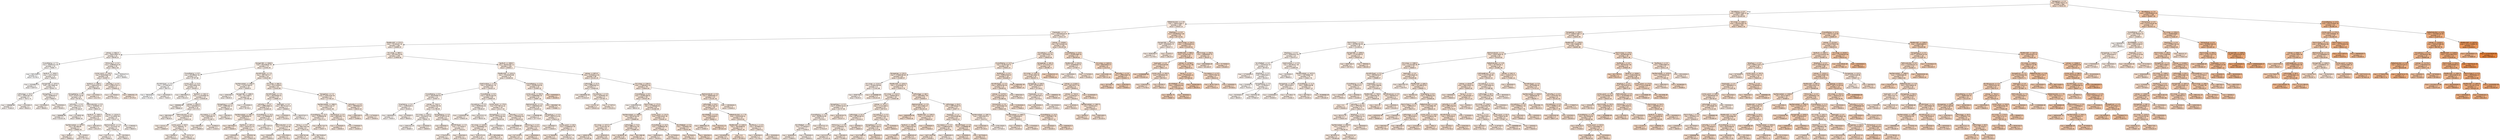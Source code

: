 digraph Tree {
node [shape=box, style="filled, rounded", color="black", fontname=helvetica] ;
edge [fontname=helvetica] ;
0 [label="GarageCars <= 2.5\nmse = 6096176072.15\nsamples = 908\nvalue = 178252.52", fillcolor="#f9e0cf"] ;
1 [label="BsmtRating <= 6.5\nmse = 3066477566.15\nsamples = 800\nvalue = 161405.85", fillcolor="#f9e4d5"] ;
0 -> 1 [labeldistance=2.5, labelangle=45, headlabel="True"] ;
2 [label="TotBathAbvGrd <= 2.25\nmse = 1383412992.3\nsamples = 439\nvalue = 133520.14", fillcolor="#fbeadf"] ;
1 -> 2 ;
3 [label="FireplaceQu <= 1.5\nmse = 1053469445.87\nsamples = 413\nvalue = 129311.67", fillcolor="#fbebe0"] ;
2 -> 3 ;
4 [label="TotalBsmtSF <= 574.0\nmse = 752394257.32\nsamples = 283\nvalue = 118089.25", fillcolor="#fbeee4"] ;
3 -> 4 ;
5 [label="LotArea <= 6822.5\nmse = 590014959.15\nsamples = 44\nvalue = 89548.25", fillcolor="#fdf4ee"] ;
4 -> 5 ;
6 [label="OverallRating <= 7.0\nmse = 358002322.49\nsamples = 14\nvalue = 70580.77", fillcolor="#fef9f5"] ;
5 -> 6 ;
7 [label="mse = 59512500.0\nsamples = 2\nvalue = 42750.0", fillcolor="#ffffff"] ;
6 -> 7 ;
8 [label="YearBuilt <= 1936.5\nmse = 145474100.0\nsamples = 12\nvalue = 78930.0", fillcolor="#fdf7f2"] ;
6 -> 8 ;
9 [label="mse = 132046875.0\nsamples = 3\nvalue = 62875.0", fillcolor="#fefaf8"] ;
8 -> 9 ;
10 [label="GarageYrBlt <= 1970.5\nmse = 68279960.94\nsamples = 9\nvalue = 82943.75", fillcolor="#fdf6f1"] ;
8 -> 10 ;
11 [label="LotFrontage <= 35.5\nmse = 43300165.29\nsamples = 5\nvalue = 79372.73", fillcolor="#fdf7f2"] ;
10 -> 11 ;
12 [label="mse = 1388888.89\nsamples = 2\nvalue = 74166.67", fillcolor="#fef8f4"] ;
11 -> 12 ;
13 [label="mse = 22041600.0\nsamples = 3\nvalue = 85620.0", fillcolor="#fdf5f0"] ;
11 -> 13 ;
14 [label="GarageType_2 <= 0.5\nmse = 33460000.0\nsamples = 4\nvalue = 90800.0", fillcolor="#fdf4ee"] ;
10 -> 14 ;
15 [label="mse = 30250000.0\nsamples = 2\nvalue = 89000.0", fillcolor="#fdf4ee"] ;
14 -> 15 ;
16 [label="mse = 32000000.0\nsamples = 2\nvalue = 92000.0", fillcolor="#fdf4ed"] ;
14 -> 16 ;
17 [label="MSZoning_3 <= 0.5\nmse = 420936019.29\nsamples = 30\nvalue = 99612.63", fillcolor="#fcf2eb"] ;
5 -> 17 ;
18 [label="combo_porch <= 149.0\nmse = 264925845.48\nsamples = 28\nvalue = 102907.0", fillcolor="#fcf1ea"] ;
17 -> 18 ;
19 [label="YearBuilt <= 1969.0\nmse = 156643220.07\nsamples = 23\nvalue = 98589.62", fillcolor="#fcf2eb"] ;
18 -> 19 ;
20 [label="GarageRating <= 5.5\nmse = 87622718.09\nsamples = 20\nvalue = 95730.3", fillcolor="#fdf3ec"] ;
19 -> 20 ;
21 [label="LotConfig_1 <= 0.5\nmse = 32722222.22\nsamples = 6\nvalue = 87166.67", fillcolor="#fdf5ef"] ;
20 -> 21 ;
22 [label="mse = 2888888.89\nsamples = 3\nvalue = 81333.33", fillcolor="#fdf6f1"] ;
21 -> 22 ;
23 [label="mse = 22118055.56\nsamples = 3\nvalue = 90083.33", fillcolor="#fdf4ee"] ;
21 -> 23 ;
24 [label="TotRmsAbvGrd <= 5.5\nmse = 70396597.22\nsamples = 14\nvalue = 98941.67", fillcolor="#fcf2eb"] ;
20 -> 24 ;
25 [label="YearBuilt <= 1955.5\nmse = 12914400.0\nsamples = 6\nvalue = 107040.0", fillcolor="#fcf0e8"] ;
24 -> 25 ;
26 [label="YearRemodAdd <= 1976.5\nmse = 801388.89\nsamples = 4\nvalue = 108983.33", fillcolor="#fcf0e7"] ;
25 -> 26 ;
27 [label="mse = 30000.0\nsamples = 2\nvalue = 109600.0", fillcolor="#fcf0e7"] ;
26 -> 27 ;
28 [label="mse = 62500.0\nsamples = 2\nvalue = 107750.0", fillcolor="#fcf0e8"] ;
26 -> 28 ;
29 [label="mse = 16921875.0\nsamples = 2\nvalue = 104125.0", fillcolor="#fcf1e9"] ;
25 -> 29 ;
30 [label="LotArea <= 10316.5\nmse = 31149591.84\nsamples = 8\nvalue = 93157.14", fillcolor="#fdf4ed"] ;
24 -> 30 ;
31 [label="BedroomAbvGr <= 2.5\nmse = 23144297.52\nsamples = 6\nvalue = 94945.45", fillcolor="#fdf3ec"] ;
30 -> 31 ;
32 [label="mse = 21871111.11\nsamples = 4\nvalue = 93900.0", fillcolor="#fdf3ed"] ;
31 -> 32 ;
33 [label="mse = 1822500.0\nsamples = 2\nvalue = 99650.0", fillcolor="#fcf2eb"] ;
31 -> 33 ;
34 [label="mse = 5780000.0\nsamples = 2\nvalue = 86600.0", fillcolor="#fdf5ef"] ;
30 -> 34 ;
35 [label="mse = 102154041.0\nsamples = 3\nvalue = 122179.0", fillcolor="#fbede3"] ;
19 -> 35 ;
36 [label="LotConfig_1 <= 0.5\nmse = 318422752.17\nsamples = 5\nvalue = 120656.22", fillcolor="#fbede3"] ;
18 -> 36 ;
37 [label="mse = 141760000.0\nsamples = 3\nvalue = 107200.0", fillcolor="#fcf0e8"] ;
36 -> 37 ;
38 [label="mse = 29992052.25\nsamples = 2\nvalue = 137476.5", fillcolor="#fbe9dd"] ;
36 -> 38 ;
39 [label="mse = 95054472.0\nsamples = 2\nvalue = 49099.0", fillcolor="#fffefd"] ;
17 -> 39 ;
40 [label="GrLivArea <= 969.0\nmse = 587256116.05\nsamples = 239\nvalue = 123858.99", fillcolor="#fbede2"] ;
4 -> 40 ;
41 [label="GarageYrBlt <= 1948.0\nmse = 592048978.78\nsamples = 75\nvalue = 110350.35", fillcolor="#fcf0e7"] ;
40 -> 41 ;
42 [label="OverallRating <= 9.5\nmse = 653488337.92\nsamples = 22\nvalue = 87787.88", fillcolor="#fdf5ef"] ;
41 -> 42 ;
43 [label="BsmtFinType1 <= 3.5\nmse = 471338100.0\nsamples = 6\nvalue = 58570.0", fillcolor="#fefbf9"] ;
42 -> 43 ;
44 [label="mse = 79826400.0\nsamples = 3\nvalue = 44140.0", fillcolor="#ffffff"] ;
43 -> 44 ;
45 [label="mse = 446400000.0\nsamples = 3\nvalue = 73000.0", fillcolor="#fef8f4"] ;
43 -> 45 ;
46 [label="combo_porch <= 14.0\nmse = 200139924.39\nsamples = 16\nvalue = 100491.3", fillcolor="#fcf2ea"] ;
42 -> 46 ;
47 [label="mse = 299046875.0\nsamples = 3\nvalue = 84125.0", fillcolor="#fdf6f0"] ;
46 -> 47 ;
48 [label="YearBuilt <= 1921.5\nmse = 111054958.45\nsamples = 13\nvalue = 103936.84", fillcolor="#fcf1e9"] ;
46 -> 48 ;
49 [label="mse = 2888888.89\nsamples = 3\nvalue = 86666.67", fillcolor="#fdf5ef"] ;
48 -> 49 ;
50 [label="LotArea <= 5644.0\nmse = 64926875.0\nsamples = 10\nvalue = 107175.0", fillcolor="#fcf0e8"] ;
48 -> 50 ;
51 [label="mse = 28815000.0\nsamples = 3\nvalue = 96200.0", fillcolor="#fcf3ec"] ;
50 -> 51 ;
52 [label="TotRmsAbvGrd <= 4.5\nmse = 23430555.56\nsamples = 7\nvalue = 110833.33", fillcolor="#fcf0e7"] ;
50 -> 52 ;
53 [label="mse = 222222.22\nsamples = 2\nvalue = 118666.67", fillcolor="#fbeee4"] ;
52 -> 53 ;
54 [label="combo_porch <= 80.5\nmse = 3895061.73\nsamples = 5\nvalue = 108222.22", fillcolor="#fcf0e8"] ;
52 -> 54 ;
55 [label="mse = 500000.0\nsamples = 2\nvalue = 105500.0", fillcolor="#fcf1e9"] ;
54 -> 55 ;
56 [label="mse = 34722.22\nsamples = 3\nvalue = 109583.33", fillcolor="#fcf0e7"] ;
54 -> 56 ;
57 [label="BsmtFinType1 <= 1.5\nmse = 284749772.7\nsamples = 53\nvalue = 119320.98", fillcolor="#fbeee4"] ;
41 -> 57 ;
58 [label="YearRemodAdd <= 1953.5\nmse = 142287266.67\nsamples = 10\nvalue = 100630.0", fillcolor="#fcf2ea"] ;
57 -> 58 ;
59 [label="mse = 42902500.0\nsamples = 2\nvalue = 86450.0", fillcolor="#fdf5ef"] ;
58 -> 59 ;
60 [label="GarageYrBlt <= 1980.0\nmse = 78721859.5\nsamples = 8\nvalue = 105786.36", fillcolor="#fcf1e9"] ;
58 -> 60 ;
61 [label="GarageType_2 <= 0.5\nmse = 10982469.14\nsamples = 6\nvalue = 108694.44", fillcolor="#fcf0e7"] ;
60 -> 61 ;
62 [label="Foundation_2 <= 0.5\nmse = 8940468.75\nsamples = 4\nvalue = 111487.5", fillcolor="#fcefe6"] ;
61 -> 62 ;
63 [label="mse = 902500.0\nsamples = 2\nvalue = 108950.0", fillcolor="#fcf0e7"] ;
62 -> 63 ;
64 [label="mse = 4100625.0\nsamples = 2\nvalue = 114025.0", fillcolor="#fcefe6"] ;
62 -> 64 ;
65 [label="mse = 1382400.0\nsamples = 2\nvalue = 106460.0", fillcolor="#fcf1e8"] ;
61 -> 65 ;
66 [label="mse = 174240000.0\nsamples = 2\nvalue = 92700.0", fillcolor="#fdf4ed"] ;
60 -> 66 ;
67 [label="GrLivArea <= 892.5\nmse = 222113049.9\nsamples = 43\nvalue = 123443.99", fillcolor="#fbede2"] ;
57 -> 67 ;
68 [label="BsmtFinType2 <= 1.5\nmse = 264335560.01\nsamples = 22\nvalue = 118866.15", fillcolor="#fbeee4"] ;
67 -> 68 ;
69 [label="LotConfig_1 <= 0.5\nmse = 156622899.41\nsamples = 17\nvalue = 122069.23", fillcolor="#fbede3"] ;
68 -> 69 ;
70 [label="YearRemodAdd <= 1961.5\nmse = 88589090.91\nsamples = 7\nvalue = 128300.0", fillcolor="#fbece0"] ;
69 -> 70 ;
71 [label="mse = 29570400.0\nsamples = 2\nvalue = 136560.0", fillcolor="#fbeade"] ;
70 -> 71 ;
72 [label="YearBuilt <= 1971.5\nmse = 33534722.22\nsamples = 5\nvalue = 121416.67", fillcolor="#fbede3"] ;
70 -> 72 ;
73 [label="mse = 24500000.0\nsamples = 3\nvalue = 117000.0", fillcolor="#fceee5"] ;
72 -> 73 ;
74 [label="mse = 3555555.56\nsamples = 2\nvalue = 125833.33", fillcolor="#fbece1"] ;
72 -> 74 ;
75 [label="OverallRating <= 10.5\nmse = 157166666.67\nsamples = 10\nvalue = 117500.0", fillcolor="#fbeee4"] ;
69 -> 75 ;
76 [label="mse = 126171875.0\nsamples = 3\nvalue = 100625.0", fillcolor="#fcf2ea"] ;
75 -> 76 ;
77 [label="TotRmsAbvGrd <= 4.5\nmse = 27231404.96\nsamples = 7\nvalue = 123636.36", fillcolor="#fbede2"] ;
75 -> 77 ;
78 [label="mse = 2000000.0\nsamples = 2\nvalue = 118000.0", fillcolor="#fbeee4"] ;
77 -> 78 ;
79 [label="mse = 20312500.0\nsamples = 5\nvalue = 125750.0", fillcolor="#fbece1"] ;
77 -> 79 ;
80 [label="HeatingQC <= 3.5\nmse = 484761423.14\nsamples = 5\nvalue = 106969.0", fillcolor="#fcf0e8"] ;
68 -> 80 ;
81 [label="mse = 41455000.0\nsamples = 3\nvalue = 123100.0", fillcolor="#fbede2"] ;
80 -> 81 ;
82 [label="mse = 266297042.0\nsamples = 2\nvalue = 85461.0", fillcolor="#fdf5f0"] ;
80 -> 82 ;
83 [label="GarageCars <= 1.5\nmse = 143914254.35\nsamples = 21\nvalue = 127760.23", fillcolor="#fbece1"] ;
67 -> 83 ;
84 [label="YearRemodAdd <= 1990.5\nmse = 113201152.07\nsamples = 15\nvalue = 124031.08", fillcolor="#fbede2"] ;
83 -> 84 ;
85 [label="OverallRating <= 10.5\nmse = 75099638.09\nsamples = 11\nvalue = 120174.11", fillcolor="#fbede3"] ;
84 -> 85 ;
86 [label="Fence_1 <= 0.5\nmse = 55871942.65\nsamples = 8\nvalue = 118370.53", fillcolor="#fbeee4"] ;
85 -> 86 ;
87 [label="mse = 5360763.89\nsamples = 5\nvalue = 121441.67", fillcolor="#fbede3"] ;
86 -> 87 ;
88 [label="mse = 69279458.67\nsamples = 3\nvalue = 106086.0", fillcolor="#fcf1e8"] ;
86 -> 88 ;
89 [label="mse = 89261718.75\nsamples = 3\nvalue = 126937.5", fillcolor="#fbece1"] ;
85 -> 89 ;
90 [label="KitchenQual <= 3.5\nmse = 66642857.14\nsamples = 4\nvalue = 134500.0", fillcolor="#fbeade"] ;
84 -> 90 ;
91 [label="mse = 112500000.0\nsamples = 2\nvalue = 136500.0", fillcolor="#fbeade"] ;
90 -> 91 ;
92 [label="mse = 27000000.0\nsamples = 2\nvalue = 133000.0", fillcolor="#fbebdf"] ;
90 -> 92 ;
93 [label="LotConfig_1 <= 0.5\nmse = 76406666.67\nsamples = 6\nvalue = 138533.33", fillcolor="#fbe9dd"] ;
83 -> 93 ;
94 [label="mse = 24802400.0\nsamples = 3\nvalue = 144960.0", fillcolor="#fae8db"] ;
93 -> 94 ;
95 [label="mse = 24750000.0\nsamples = 3\nvalue = 130500.0", fillcolor="#fbebe0"] ;
93 -> 95 ;
96 [label="YearBuilt <= 1955.5\nmse = 464301487.12\nsamples = 164\nvalue = 130004.1", fillcolor="#fbebe0"] ;
40 -> 96 ;
97 [label="TotalBsmtSF <= 1024.0\nmse = 378184976.89\nsamples = 79\nvalue = 119499.92", fillcolor="#fbeee4"] ;
96 -> 97 ;
98 [label="SaleCondition_1 <= 0.5\nmse = 291665341.78\nsamples = 64\nvalue = 116428.14", fillcolor="#fceee5"] ;
97 -> 98 ;
99 [label="OverallRating <= 8.5\nmse = 265025999.43\nsamples = 14\nvalue = 103507.0", fillcolor="#fcf1e9"] ;
98 -> 99 ;
100 [label="ExterRating <= 5.5\nmse = 140840000.0\nsamples = 4\nvalue = 94400.0", fillcolor="#fdf3ed"] ;
99 -> 100 ;
101 [label="mse = 49000000.0\nsamples = 2\nvalue = 74000.0", fillcolor="#fef8f4"] ;
100 -> 101 ;
102 [label="mse = 33750000.0\nsamples = 2\nvalue = 99500.0", fillcolor="#fcf2eb"] ;
100 -> 102 ;
103 [label="LotArea <= 7042.5\nmse = 233981335.36\nsamples = 10\nvalue = 111786.09", fillcolor="#fcefe6"] ;
99 -> 103 ;
104 [label="GrLivArea <= 1325.0\nmse = 163358107.69\nsamples = 4\nvalue = 96592.75", fillcolor="#fcf3ec"] ;
103 -> 104 ;
105 [label="mse = 22901010.25\nsamples = 2\nvalue = 84685.5", fillcolor="#fdf5f0"] ;
104 -> 105 ;
106 [label="mse = 20250000.0\nsamples = 2\nvalue = 108500.0", fillcolor="#fcf0e8"] ;
104 -> 106 ;
107 [label="GarageRating <= 4.5\nmse = 67054715.43\nsamples = 6\nvalue = 120468.0", fillcolor="#fbede3"] ;
103 -> 107 ;
108 [label="mse = 8000000.0\nsamples = 2\nvalue = 126000.0", fillcolor="#fbece1"] ;
107 -> 108 ;
109 [label="BsmtFinType1 <= 2.5\nmse = 71179283.0\nsamples = 4\nvalue = 116319.0", fillcolor="#fceee5"] ;
107 -> 109 ;
110 [label="mse = 57942544.0\nsamples = 2\nvalue = 110388.0", fillcolor="#fcf0e7"] ;
109 -> 110 ;
111 [label="mse = 14062500.0\nsamples = 2\nvalue = 122250.0", fillcolor="#fbede3"] ;
109 -> 111 ;
112 [label="OverallRating <= 9.5\nmse = 246151448.39\nsamples = 50\nvalue = 119658.43", fillcolor="#fbeee4"] ;
98 -> 112 ;
113 [label="HouseStyle_2 <= 0.5\nmse = 95555555.56\nsamples = 5\nvalue = 99166.67", fillcolor="#fcf2eb"] ;
112 -> 113 ;
114 [label="mse = 110055555.56\nsamples = 3\nvalue = 104833.33", fillcolor="#fcf1e9"] ;
113 -> 114 ;
115 [label="mse = 64222222.22\nsamples = 2\nvalue = 96333.33", fillcolor="#fcf3ec"] ;
113 -> 115 ;
116 [label="combo_porch <= 179.0\nmse = 207786741.61\nsamples = 45\nvalue = 122117.44", fillcolor="#fbede3"] ;
112 -> 116 ;
117 [label="GarageType_5 <= 0.5\nmse = 175730182.84\nsamples = 30\nvalue = 118330.92", fillcolor="#fbeee4"] ;
116 -> 117 ;
118 [label="GrLivArea <= 1443.0\nmse = 150566862.04\nsamples = 27\nvalue = 120355.49", fillcolor="#fbede3"] ;
117 -> 118 ;
119 [label="mse = 79281376.53\nsamples = 15\nvalue = 114076.14", fillcolor="#fcefe6"] ;
118 -> 119 ;
120 [label="mse = 99540895.06\nsamples = 12\nvalue = 130472.22", fillcolor="#fbebe0"] ;
118 -> 120 ;
121 [label="mse = 11560000.0\nsamples = 3\nvalue = 99300.0", fillcolor="#fcf2eb"] ;
117 -> 121 ;
122 [label="LotConfig_1 <= 0.5\nmse = 174559092.63\nsamples = 15\nvalue = 130678.26", fillcolor="#fbebe0"] ;
116 -> 122 ;
123 [label="mse = 93388888.89\nsamples = 2\nvalue = 111833.33", fillcolor="#fcefe6"] ;
122 -> 123 ;
124 [label="MSZoning_5 <= 0.5\nmse = 125474475.0\nsamples = 13\nvalue = 133505.0", fillcolor="#fbeadf"] ;
122 -> 124 ;
125 [label="mse = 94714228.4\nsamples = 11\nvalue = 131672.22", fillcolor="#fbebdf"] ;
124 -> 125 ;
126 [label="mse = 100000000.0\nsamples = 2\nvalue = 150000.0", fillcolor="#fae7d9"] ;
124 -> 126 ;
127 [label="OverallRating <= 12.5\nmse = 535594239.39\nsamples = 15\nvalue = 131905.19", fillcolor="#fbebdf"] ;
97 -> 127 ;
128 [label="combo_porch <= 293.0\nmse = 248865864.54\nsamples = 13\nvalue = 126897.29", fillcolor="#fbece1"] ;
127 -> 128 ;
129 [label="BedroomAbvGr <= 2.5\nmse = 148849553.63\nsamples = 10\nvalue = 119449.12", fillcolor="#fbeee4"] ;
128 -> 129 ;
130 [label="mse = 12498588.89\nsamples = 3\nvalue = 107776.67", fillcolor="#fcf0e8"] ;
129 -> 130 ;
131 [label="GarageType_1 <= 0.5\nmse = 108370712.81\nsamples = 7\nvalue = 125815.91", fillcolor="#fbece1"] ;
129 -> 131 ;
132 [label="mse = 13500000.0\nsamples = 3\nvalue = 119000.0", fillcolor="#fbeee4"] ;
131 -> 132 ;
133 [label="combo_porch <= 48.0\nmse = 120866403.06\nsamples = 4\nvalue = 129710.71", fillcolor="#fbebe0"] ;
131 -> 133 ;
134 [label="mse = 21780000.0\nsamples = 2\nvalue = 141600.0", fillcolor="#fae9dc"] ;
133 -> 134 ;
135 [label="mse = 9652617.19\nsamples = 2\nvalue = 120793.75", fillcolor="#fbede3"] ;
133 -> 135 ;
136 [label="mse = 29845867.35\nsamples = 3\nvalue = 144985.71", fillcolor="#fae8db"] ;
128 -> 136 ;
137 [label="mse = 64000000.0\nsamples = 2\nvalue = 192000.0", fillcolor="#f8ddca"] ;
127 -> 137 ;
138 [label="LotArea <= 6974.5\nmse = 315566212.35\nsamples = 85\nvalue = 141101.25", fillcolor="#fae9dc"] ;
96 -> 138 ;
139 [label="LotFrontage <= 22.5\nmse = 94082840.24\nsamples = 7\nvalue = 119384.62", fillcolor="#fbeee4"] ;
138 -> 139 ;
140 [label="mse = 88368055.56\nsamples = 3\nvalue = 111916.67", fillcolor="#fcefe6"] ;
139 -> 140 ;
141 [label="HouseStyle_1 <= 0.5\nmse = 10204081.63\nsamples = 4\nvalue = 125785.71", fillcolor="#fbece1"] ;
139 -> 141 ;
142 [label="mse = 222222.22\nsamples = 2\nvalue = 129333.33", fillcolor="#fbebe0"] ;
141 -> 142 ;
143 [label="mse = 1171875.0\nsamples = 2\nvalue = 123125.0", fillcolor="#fbede2"] ;
141 -> 143 ;
144 [label="GrLivArea <= 1294.5\nmse = 279803012.03\nsamples = 78\nvalue = 143644.64", fillcolor="#fae8db"] ;
138 -> 144 ;
145 [label="OverallRating <= 8.5\nmse = 232991499.61\nsamples = 55\nvalue = 140344.38", fillcolor="#fae9dc"] ;
144 -> 145 ;
146 [label="mse = 418835555.56\nsamples = 3\nvalue = 88533.33", fillcolor="#fdf5ef"] ;
145 -> 146 ;
147 [label="MasVnrArea <= 172.0\nmse = 117089636.53\nsamples = 52\nvalue = 142362.99", fillcolor="#fae8db"] ;
145 -> 147 ;
148 [label="YearRemodAdd <= 1969.5\nmse = 65018764.04\nsamples = 42\nvalue = 139989.84", fillcolor="#fae9dc"] ;
147 -> 148 ;
149 [label="GrLivArea <= 1072.5\nmse = 31161163.19\nsamples = 24\nvalue = 136179.17", fillcolor="#fbeade"] ;
148 -> 149 ;
150 [label="mse = 10859130.86\nsamples = 11\nvalue = 132359.38", fillcolor="#fbebdf"] ;
149 -> 150 ;
151 [label="mse = 26392025.0\nsamples = 13\nvalue = 139235.0", fillcolor="#fae9dd"] ;
149 -> 151 ;
152 [label="LotFrontage <= 74.0\nmse = 65875242.35\nsamples = 18\nvalue = 144889.29", fillcolor="#fae8db"] ;
148 -> 152 ;
153 [label="mse = 45298181.82\nsamples = 14\nvalue = 142900.0", fillcolor="#fae8db"] ;
152 -> 153 ;
154 [label="mse = 73611388.89\nsamples = 4\nvalue = 152183.33", fillcolor="#fae6d8"] ;
152 -> 154 ;
155 [label="combo_porch <= 124.5\nmse = 209216331.36\nsamples = 10\nvalue = 154046.15", fillcolor="#fae6d7"] ;
147 -> 155 ;
156 [label="OverallRating <= 10.5\nmse = 144868055.56\nsamples = 5\nvalue = 143083.33", fillcolor="#fae8db"] ;
155 -> 156 ;
157 [label="mse = 138062500.0\nsamples = 2\nvalue = 130250.0", fillcolor="#fbebe0"] ;
156 -> 157 ;
158 [label="mse = 24750000.0\nsamples = 3\nvalue = 149500.0", fillcolor="#fae7d9"] ;
156 -> 158 ;
159 [label="BsmtTotBath <= 0.5\nmse = 73059591.84\nsamples = 5\nvalue = 163442.86", fillcolor="#f9e4d4"] ;
155 -> 159 ;
160 [label="mse = 3378400.0\nsamples = 3\nvalue = 158160.0", fillcolor="#fae5d6"] ;
159 -> 160 ;
161 [label="mse = 3062500.0\nsamples = 2\nvalue = 176650.0", fillcolor="#f9e1cf"] ;
159 -> 161 ;
162 [label="BedroomAbvGr <= 5.0\nmse = 299963095.47\nsamples = 23\nvalue = 152161.45", fillcolor="#fae6d8"] ;
144 -> 162 ;
163 [label="LotFrontage <= 63.5\nmse = 247427361.87\nsamples = 20\nvalue = 155877.12", fillcolor="#fae5d7"] ;
162 -> 163 ;
164 [label="BsmtTotBath <= 0.25\nmse = 476016284.0\nsamples = 5\nvalue = 169961.0", fillcolor="#f9e2d2"] ;
163 -> 164 ;
165 [label="mse = 48965006.25\nsamples = 2\nvalue = 143902.5", fillcolor="#fae8db"] ;
164 -> 165 ;
166 [label="mse = 6222222.22\nsamples = 3\nvalue = 187333.33", fillcolor="#f8decb"] ;
164 -> 166 ;
167 [label="TotBathAbvGrd <= 1.75\nmse = 134529195.01\nsamples = 15\nvalue = 152523.81", fillcolor="#fae6d8"] ;
163 -> 167 ;
168 [label="TotalBsmtSF <= 1400.0\nmse = 76018598.62\nsamples = 11\nvalue = 156441.18", fillcolor="#fae5d6"] ;
167 -> 168 ;
169 [label="mse = 54549556.21\nsamples = 9\nvalue = 153192.31", fillcolor="#fae6d8"] ;
168 -> 169 ;
170 [label="mse = 0.0\nsamples = 2\nvalue = 167000.0", fillcolor="#f9e3d3"] ;
168 -> 170 ;
171 [label="RoofStyle_1 <= 0.5\nmse = 40796875.0\nsamples = 4\nvalue = 135875.0", fillcolor="#fbeade"] ;
167 -> 171 ;
172 [label="mse = 22562500.0\nsamples = 2\nvalue = 131750.0", fillcolor="#fbebdf"] ;
171 -> 172 ;
173 [label="mse = 25000000.0\nsamples = 2\nvalue = 140000.0", fillcolor="#fae9dc"] ;
171 -> 173 ;
174 [label="mse = 128038400.0\nsamples = 3\nvalue = 132840.0", fillcolor="#fbebdf"] ;
162 -> 174 ;
175 [label="LotArea <= 14408.5\nmse = 857344400.28\nsamples = 130\nvalue = 153145.95", fillcolor="#fae6d8"] ;
3 -> 175 ;
176 [label="HouseStyle_1 <= 0.5\nmse = 609745357.91\nsamples = 117\nvalue = 148926.06", fillcolor="#fae7d9"] ;
175 -> 176 ;
177 [label="OverallRating <= 12.5\nmse = 521627037.0\nsamples = 99\nvalue = 145654.14", fillcolor="#fae8da"] ;
176 -> 177 ;
178 [label="GarageArea <= 225.0\nmse = 473686765.65\nsamples = 81\nvalue = 141065.57", fillcolor="#fae9dc"] ;
177 -> 178 ;
179 [label="GrLivArea <= 1210.0\nmse = 524662448.98\nsamples = 6\nvalue = 111342.86", fillcolor="#fcefe7"] ;
178 -> 179 ;
180 [label="mse = 65687500.0\nsamples = 3\nvalue = 94250.0", fillcolor="#fdf3ed"] ;
179 -> 180 ;
181 [label="mse = 227668888.89\nsamples = 3\nvalue = 134133.33", fillcolor="#fbeade"] ;
179 -> 181 ;
182 [label="TotalBsmtSF <= 1034.5\nmse = 413536059.74\nsamples = 75\nvalue = 142874.78", fillcolor="#fae8db"] ;
178 -> 182 ;
183 [label="GrLivArea <= 1142.0\nmse = 246964165.9\nsamples = 34\nvalue = 134650.88", fillcolor="#fbeade"] ;
182 -> 183 ;
184 [label="GarageType_1 <= 0.5\nmse = 223045726.64\nsamples = 12\nvalue = 122747.06", fillcolor="#fbede2"] ;
183 -> 184 ;
185 [label="OverallRating <= 11.5\nmse = 89096153.85\nsamples = 9\nvalue = 116750.0", fillcolor="#fceee5"] ;
184 -> 185 ;
186 [label="BsmtTotBath <= 0.5\nmse = 57190000.0\nsamples = 7\nvalue = 113400.0", fillcolor="#fcefe6"] ;
185 -> 186 ;
187 [label="mse = 18460000.0\nsamples = 4\nvalue = 118800.0", fillcolor="#fbeee4"] ;
186 -> 187 ;
188 [label="mse = 37600000.0\nsamples = 3\nvalue = 108000.0", fillcolor="#fcf0e8"] ;
186 -> 188 ;
189 [label="mse = 33347222.22\nsamples = 2\nvalue = 127916.67", fillcolor="#fbece1"] ;
185 -> 189 ;
190 [label="mse = 161619218.75\nsamples = 3\nvalue = 142237.5", fillcolor="#fae8db"] ;
184 -> 190 ;
191 [label="LotArea <= 7071.5\nmse = 171311900.0\nsamples = 22\nvalue = 139710.0", fillcolor="#fae9dc"] ;
183 -> 191 ;
192 [label="LotFrontage <= 52.0\nmse = 60765208.33\nsamples = 7\nvalue = 131525.0", fillcolor="#fbebdf"] ;
191 -> 192 ;
193 [label="MSZoning_2 <= 0.5\nmse = 51326093.75\nsamples = 4\nvalue = 127987.5", fillcolor="#fbece1"] ;
192 -> 193 ;
194 [label="mse = 64222222.22\nsamples = 2\nvalue = 121333.33", fillcolor="#fbede3"] ;
193 -> 194 ;
195 [label="mse = 1081600.0\nsamples = 2\nvalue = 131980.0", fillcolor="#fbebdf"] ;
193 -> 195 ;
196 [label="mse = 4560000.0\nsamples = 3\nvalue = 138600.0", fillcolor="#fbe9dd"] ;
192 -> 196 ;
197 [label="HouseStyle_3 <= 0.5\nmse = 177672181.12\nsamples = 15\nvalue = 143217.86", fillcolor="#fae8db"] ;
191 -> 197 ;
198 [label="GarageType_3 <= 0.5\nmse = 132831198.22\nsamples = 13\nvalue = 141273.08", fillcolor="#fae9dc"] ;
197 -> 198 ;
199 [label="mse = 102472899.31\nsamples = 11\nvalue = 139504.17", fillcolor="#fae9dc"] ;
198 -> 199 ;
200 [label="mse = 9000000.0\nsamples = 2\nvalue = 162500.0", fillcolor="#f9e4d4"] ;
198 -> 200 ;
201 [label="mse = 72250000.0\nsamples = 2\nvalue = 168500.0", fillcolor="#f9e2d2"] ;
197 -> 201 ;
202 [label="LotFrontage <= 48.5\nmse = 445448917.95\nsamples = 41\nvalue = 150956.9", fillcolor="#fae6d8"] ;
182 -> 202 ;
203 [label="BedroomAbvGr <= 2.5\nmse = 251115802.47\nsamples = 14\nvalue = 162244.44", fillcolor="#f9e4d4"] ;
202 -> 203 ;
204 [label="mse = 269555555.56\nsamples = 3\nvalue = 179333.33", fillcolor="#f9e0ce"] ;
203 -> 204 ;
205 [label="TotalBsmtSF <= 1350.0\nmse = 177340622.22\nsamples = 11\nvalue = 158826.67", fillcolor="#fae5d6"] ;
203 -> 205 ;
206 [label="YearBuilt <= 1961.0\nmse = 95942430.56\nsamples = 9\nvalue = 154408.33", fillcolor="#fae6d7"] ;
205 -> 206 ;
207 [label="mse = 11740000.0\nsamples = 4\nvalue = 164600.0", fillcolor="#f9e3d4"] ;
206 -> 207 ;
208 [label="mse = 28899183.67\nsamples = 5\nvalue = 147128.57", fillcolor="#fae7da"] ;
206 -> 208 ;
209 [label="mse = 112500000.0\nsamples = 2\nvalue = 176500.0", fillcolor="#f9e1cf"] ;
205 -> 209 ;
210 [label="LotFrontage <= 84.5\nmse = 449764618.75\nsamples = 27\nvalue = 145877.5", fillcolor="#fae8da"] ;
202 -> 210 ;
211 [label="Fireplaces <= 1.5\nmse = 234204208.98\nsamples = 22\nvalue = 149253.12", fillcolor="#fae7d9"] ;
210 -> 211 ;
212 [label="Foundation_3 <= 0.5\nmse = 210683449.91\nsamples = 16\nvalue = 143873.91", fillcolor="#fae8db"] ;
211 -> 212 ;
213 [label="mse = 168711643.99\nsamples = 14\nvalue = 145938.1", fillcolor="#fae8da"] ;
212 -> 213 ;
214 [label="mse = 136890000.0\nsamples = 2\nvalue = 122200.0", fillcolor="#fbede3"] ;
212 -> 214 ;
215 [label="BsmtFinType1 <= 4.5\nmse = 31388888.89\nsamples = 6\nvalue = 163000.0", fillcolor="#f9e4d4"] ;
211 -> 215 ;
216 [label="mse = 23200000.0\nsamples = 3\nvalue = 161000.0", fillcolor="#f9e4d5"] ;
215 -> 216 ;
217 [label="mse = 30375000.0\nsamples = 3\nvalue = 165500.0", fillcolor="#f9e3d3"] ;
215 -> 217 ;
218 [label="YearRemodAdd <= 1967.0\nmse = 1084109375.0\nsamples = 5\nvalue = 132375.0", fillcolor="#fbebdf"] ;
210 -> 218 ;
219 [label="mse = 52562500.0\nsamples = 2\nvalue = 157250.0", fillcolor="#fae5d6"] ;
218 -> 219 ;
220 [label="mse = 878125000.0\nsamples = 3\nvalue = 107500.0", fillcolor="#fcf0e8"] ;
218 -> 220 ;
221 [label="RoofStyle_2 <= 0.5\nmse = 359519783.67\nsamples = 18\nvalue = 161648.57", fillcolor="#f9e4d5"] ;
177 -> 221 ;
222 [label="BsmtFinType2 <= 2.0\nmse = 305916795.28\nsamples = 15\nvalue = 156408.93", fillcolor="#fae5d6"] ;
221 -> 222 ;
223 [label="LotArea <= 11376.5\nmse = 273633166.32\nsamples = 12\nvalue = 161088.64", fillcolor="#f9e4d5"] ;
222 -> 223 ;
224 [label="KitchenQual <= 3.5\nmse = 181332664.36\nsamples = 9\nvalue = 156820.59", fillcolor="#fae5d6"] ;
223 -> 224 ;
225 [label="YearRemodAdd <= 1960.0\nmse = 63600000.0\nsamples = 5\nvalue = 148500.0", fillcolor="#fae7d9"] ;
224 -> 225 ;
226 [label="mse = 5740000.0\nsamples = 3\nvalue = 142400.0", fillcolor="#fae8db"] ;
225 -> 226 ;
227 [label="mse = 47040000.0\nsamples = 2\nvalue = 154600.0", fillcolor="#fae6d7"] ;
225 -> 227 ;
228 [label="OverallRating <= 14.0\nmse = 109328877.55\nsamples = 4\nvalue = 168707.14", fillcolor="#f9e2d2"] ;
224 -> 228 ;
229 [label="mse = 29040000.0\nsamples = 2\nvalue = 163400.0", fillcolor="#f9e4d4"] ;
228 -> 229 ;
230 [label="mse = 63600625.0\nsamples = 2\nvalue = 181975.0", fillcolor="#f8dfcd"] ;
228 -> 230 ;
231 [label="mse = 314940000.0\nsamples = 3\nvalue = 175600.0", fillcolor="#f9e1d0"] ;
223 -> 231 ;
232 [label="mse = 49562500.0\nsamples = 3\nvalue = 139250.0", fillcolor="#fae9dd"] ;
222 -> 232 ;
233 [label="mse = 24854591.84\nsamples = 3\nvalue = 182607.14", fillcolor="#f8dfcd"] ;
221 -> 233 ;
234 [label="GarageArea <= 491.0\nmse = 727215473.47\nsamples = 18\nvalue = 165496.77", fillcolor="#f9e3d3"] ;
176 -> 234 ;
235 [label="GrLivArea <= 1537.0\nmse = 373811938.78\nsamples = 16\nvalue = 159235.71", fillcolor="#fae5d5"] ;
234 -> 235 ;
236 [label="GarageArea <= 348.0\nmse = 297902500.0\nsamples = 7\nvalue = 147150.0", fillcolor="#fae7da"] ;
235 -> 236 ;
237 [label="FireplaceQu <= 3.5\nmse = 421687500.0\nsamples = 4\nvalue = 133750.0", fillcolor="#fbeadf"] ;
236 -> 237 ;
238 [label="mse = 361000000.0\nsamples = 2\nvalue = 146000.0", fillcolor="#fae8da"] ;
237 -> 238 ;
239 [label="mse = 182250000.0\nsamples = 2\nvalue = 121500.0", fillcolor="#fbede3"] ;
237 -> 239 ;
240 [label="mse = 15868055.56\nsamples = 3\nvalue = 156083.33", fillcolor="#fae5d7"] ;
236 -> 240 ;
241 [label="LotArea <= 11200.0\nmse = 289755277.78\nsamples = 9\nvalue = 165950.0", fillcolor="#f9e3d3"] ;
235 -> 241 ;
242 [label="LotArea <= 7323.0\nmse = 112559230.77\nsamples = 7\nvalue = 159200.0", fillcolor="#fae5d5"] ;
241 -> 242 ;
243 [label="mse = 74160000.0\nsamples = 3\nvalue = 150200.0", fillcolor="#fae7d9"] ;
242 -> 243 ;
244 [label="YearRemodAdd <= 1967.0\nmse = 54293125.0\nsamples = 4\nvalue = 164825.0", fillcolor="#f9e3d3"] ;
242 -> 244 ;
245 [label="mse = 500000.0\nsamples = 2\nvalue = 170500.0", fillcolor="#f9e2d1"] ;
244 -> 245 ;
246 [label="mse = 55651600.0\nsamples = 2\nvalue = 161420.0", fillcolor="#f9e4d5"] ;
244 -> 246 ;
247 [label="mse = 324000000.0\nsamples = 2\nvalue = 183500.0", fillcolor="#f8dfcd"] ;
241 -> 247 ;
248 [label="mse = 244942222.22\nsamples = 2\nvalue = 223933.33", fillcolor="#f7d6be"] ;
234 -> 248 ;
249 [label="OverallRating <= 10.5\nmse = 1520631885.33\nsamples = 13\nvalue = 189206.82", fillcolor="#f8decb"] ;
175 -> 249 ;
250 [label="TotalBsmtSF <= 923.0\nmse = 203896093.75\nsamples = 5\nvalue = 147087.5", fillcolor="#fae7da"] ;
249 -> 250 ;
251 [label="mse = 100000000.0\nsamples = 2\nvalue = 125000.0", fillcolor="#fbece2"] ;
250 -> 251 ;
252 [label="mse = 21702500.0\nsamples = 3\nvalue = 154450.0", fillcolor="#fae6d7"] ;
250 -> 252 ;
253 [label="GrLivArea <= 1620.0\nmse = 680039553.57\nsamples = 8\nvalue = 213275.0", fillcolor="#f7d8c2"] ;
249 -> 253 ;
254 [label="mse = 449204081.63\nsamples = 3\nvalue = 193714.29", fillcolor="#f8ddc9"] ;
253 -> 254 ;
255 [label="LotConfig_1 <= 0.5\nmse = 145631938.78\nsamples = 5\nvalue = 232835.71", fillcolor="#f6d4bb"] ;
253 -> 255 ;
256 [label="mse = 2972400.0\nsamples = 3\nvalue = 225590.0", fillcolor="#f6d5be"] ;
255 -> 256 ;
257 [label="mse = 42902500.0\nsamples = 2\nvalue = 250950.0", fillcolor="#f5d0b5"] ;
255 -> 257 ;
258 [label="BldgType_1 <= 0.5\nmse = 2024659427.69\nsamples = 26\nvalue = 197723.81", fillcolor="#f8dcc8"] ;
2 -> 258 ;
259 [label="GarageYrBlt <= 1973.0\nmse = 335839843.75\nsamples = 4\nvalue = 130437.5", fillcolor="#fbebe0"] ;
258 -> 259 ;
260 [label="mse = 45562500.0\nsamples = 2\nvalue = 112750.0", fillcolor="#fcefe6"] ;
259 -> 260 ;
261 [label="mse = 421875.0\nsamples = 2\nvalue = 148125.0", fillcolor="#fae7d9"] ;
259 -> 261 ;
262 [label="MasVnrArea <= 254.5\nmse = 1139294003.91\nsamples = 22\nvalue = 213103.54", fillcolor="#f7d8c2"] ;
258 -> 262 ;
263 [label="TotalBsmtSF <= 869.5\nmse = 912921442.77\nsamples = 16\nvalue = 222856.44", fillcolor="#f7d6bf"] ;
262 -> 263 ;
264 [label="HeatingQC <= 3.5\nmse = 470043209.88\nsamples = 6\nvalue = 196611.11", fillcolor="#f8dcc8"] ;
263 -> 264 ;
265 [label="mse = 320888888.89\nsamples = 2\nvalue = 222333.33", fillcolor="#f7d6bf"] ;
264 -> 265 ;
266 [label="combo_porch <= 293.5\nmse = 48395833.33\nsamples = 4\nvalue = 183750.0", fillcolor="#f8dfcd"] ;
264 -> 266 ;
267 [label="mse = 22562500.0\nsamples = 2\nvalue = 174750.0", fillcolor="#f9e1d0"] ;
266 -> 267 ;
268 [label="mse = 562500.0\nsamples = 2\nvalue = 188250.0", fillcolor="#f8decb"] ;
266 -> 268 ;
269 [label="LotArea <= 14708.5\nmse = 617747417.88\nsamples = 10\nvalue = 235979.11", fillcolor="#f6d3ba"] ;
263 -> 269 ;
270 [label="Fence_2 <= 0.5\nmse = 271582840.24\nsamples = 6\nvalue = 247384.62", fillcolor="#f5d1b6"] ;
269 -> 270 ;
271 [label="BsmtTotBath <= 0.5\nmse = 10582644.63\nsamples = 4\nvalue = 241409.09", fillcolor="#f6d2b8"] ;
270 -> 271 ;
272 [label="mse = 683593.75\nsamples = 2\nvalue = 239687.5", fillcolor="#f6d2b9"] ;
271 -> 272 ;
273 [label="mse = 8000000.0\nsamples = 2\nvalue = 246000.0", fillcolor="#f5d1b6"] ;
271 -> 273 ;
274 [label="mse = 430562500.0\nsamples = 2\nvalue = 280250.0", fillcolor="#f4c9aa"] ;
270 -> 274 ;
275 [label="Foundation_2 <= 0.5\nmse = 300174780.16\nsamples = 4\nvalue = 206324.8", fillcolor="#f7dac5"] ;
269 -> 275 ;
276 [label="mse = 387617344.0\nsamples = 2\nvalue = 220312.0", fillcolor="#f7d7c0"] ;
275 -> 276 ;
277 [label="mse = 24500000.0\nsamples = 2\nvalue = 197000.0", fillcolor="#f8dcc8"] ;
275 -> 277 ;
278 [label="MasVnrArea <= 336.5\nmse = 498808593.75\nsamples = 6\nvalue = 180187.5", fillcolor="#f9e0ce"] ;
262 -> 278 ;
279 [label="mse = 698388888.89\nsamples = 3\nvalue = 161166.67", fillcolor="#f9e4d5"] ;
278 -> 279 ;
280 [label="mse = 31740000.0\nsamples = 3\nvalue = 191600.0", fillcolor="#f8ddca"] ;
278 -> 280 ;
281 [label="GrLivArea <= 1483.0\nmse = 3042031091.32\nsamples = 361\nvalue = 194612.16", fillcolor="#f8ddc9"] ;
1 -> 281 ;
282 [label="GarageArea <= 339.5\nmse = 1066047366.17\nsamples = 161\nvalue = 156943.39", fillcolor="#fae5d6"] ;
281 -> 282 ;
283 [label="MasVnrType_1 <= 0.5\nmse = 642560780.95\nsamples = 28\nvalue = 112438.04", fillcolor="#fcefe6"] ;
282 -> 283 ;
284 [label="BldgType_1 <= 0.5\nmse = 345934521.55\nsamples = 22\nvalue = 103470.27", fillcolor="#fcf1e9"] ;
283 -> 284 ;
285 [label="BsmtTotBath <= 0.5\nmse = 145493333.33\nsamples = 10\nvalue = 89700.0", fillcolor="#fdf4ee"] ;
284 -> 285 ;
286 [label="mse = 127260000.0\nsamples = 3\nvalue = 102800.0", fillcolor="#fcf1ea"] ;
285 -> 286 ;
287 [label="BldgType_5 <= 0.5\nmse = 25902500.0\nsamples = 7\nvalue = 83150.0", fillcolor="#fdf6f1"] ;
285 -> 287 ;
288 [label="mse = 3240000.0\nsamples = 3\nvalue = 79100.0", fillcolor="#fdf7f2"] ;
287 -> 288 ;
289 [label="GarageRating <= 3.0\nmse = 15760000.0\nsamples = 4\nvalue = 87200.0", fillcolor="#fdf5ef"] ;
287 -> 289 ;
290 [label="mse = 30250000.0\nsamples = 2\nvalue = 86500.0", fillcolor="#fdf5ef"] ;
289 -> 290 ;
291 [label="mse = 5555555.56\nsamples = 2\nvalue = 87666.67", fillcolor="#fdf5ef"] ;
289 -> 291 ;
292 [label="SaleCondition_1 <= 0.5\nmse = 265162417.36\nsamples = 12\nvalue = 112859.09", fillcolor="#fcefe6"] ;
284 -> 292 ;
293 [label="mse = 19440000.0\nsamples = 2\nvalue = 89900.0", fillcolor="#fdf4ee"] ;
292 -> 293 ;
294 [label="YearRemodAdd <= 1975.5\nmse = 136799861.59\nsamples = 10\nvalue = 119611.76", fillcolor="#fbeee4"] ;
292 -> 294 ;
295 [label="GarageArea <= 260.0\nmse = 86252500.0\nsamples = 4\nvalue = 112650.0", fillcolor="#fcefe6"] ;
294 -> 295 ;
296 [label="mse = 144000000.0\nsamples = 2\nvalue = 103000.0", fillcolor="#fcf1ea"] ;
295 -> 296 ;
297 [label="mse = 42714843.75\nsamples = 2\nvalue = 115062.5", fillcolor="#fcefe5"] ;
295 -> 297 ;
298 [label="OverallRating <= 11.5\nmse = 40862448.98\nsamples = 6\nvalue = 129557.14", fillcolor="#fbebe0"] ;
294 -> 298 ;
299 [label="mse = 3667500.0\nsamples = 3\nvalue = 125350.0", fillcolor="#fbece2"] ;
298 -> 299 ;
300 [label="mse = 35388888.89\nsamples = 3\nvalue = 135166.67", fillcolor="#fbeade"] ;
298 -> 300 ;
301 [label="GarageYrBlt <= 1959.0\nmse = 172191358.02\nsamples = 6\nvalue = 149305.56", fillcolor="#fae7d9"] ;
283 -> 301 ;
302 [label="mse = 46687500.0\nsamples = 3\nvalue = 135750.0", fillcolor="#fbeade"] ;
301 -> 302 ;
303 [label="mse = 7990000.0\nsamples = 3\nvalue = 160150.0", fillcolor="#f9e4d5"] ;
301 -> 303 ;
304 [label="TotalBsmtSF <= 1208.0\nmse = 662726806.83\nsamples = 133\nvalue = 166082.88", fillcolor="#f9e3d3"] ;
282 -> 304 ;
305 [label="BedroomAbvGr <= 2.5\nmse = 292672849.16\nsamples = 84\nvalue = 154334.63", fillcolor="#fae6d7"] ;
304 -> 305 ;
306 [label="GrLivArea <= 1080.0\nmse = 212201463.36\nsamples = 41\nvalue = 146683.4", fillcolor="#fae7da"] ;
305 -> 306 ;
307 [label="BsmtFinType1 <= 5.5\nmse = 55035678.67\nsamples = 22\nvalue = 139889.47", fillcolor="#fae9dc"] ;
306 -> 307 ;
308 [label="OverallRating <= 11.5\nmse = 31984375.0\nsamples = 5\nvalue = 132625.0", fillcolor="#fbebdf"] ;
307 -> 308 ;
309 [label="mse = 2250000.0\nsamples = 3\nvalue = 129500.0", fillcolor="#fbebe0"] ;
308 -> 309 ;
310 [label="mse = 4000000.0\nsamples = 2\nvalue = 142000.0", fillcolor="#fae8dc"] ;
308 -> 310 ;
311 [label="FireplaceQu <= 1.5\nmse = 43357288.89\nsamples = 17\nvalue = 141826.67", fillcolor="#fae9dc"] ;
307 -> 311 ;
312 [label="TotalBsmtSF <= 708.0\nmse = 25904462.81\nsamples = 13\nvalue = 139609.09", fillcolor="#fae9dc"] ;
311 -> 312 ;
313 [label="mse = 0.0\nsamples = 2\nvalue = 145000.0", fillcolor="#fae8db"] ;
312 -> 313 ;
314 [label="LotConfig_1 <= 0.5\nmse = 23767654.32\nsamples = 11\nvalue = 138411.11", fillcolor="#fbe9dd"] ;
312 -> 314 ;
315 [label="mse = 802222.22\nsamples = 2\nvalue = 133633.33", fillcolor="#fbeadf"] ;
314 -> 315 ;
316 [label="BldgType_1 <= 0.5\nmse = 22882222.22\nsamples = 9\nvalue = 139366.67", fillcolor="#fae9dd"] ;
314 -> 316 ;
317 [label="YearRemodAdd <= 2003.5\nmse = 17394097.22\nsamples = 7\nvalue = 138208.33", fillcolor="#fbe9dd"] ;
316 -> 317 ;
318 [label="mse = 9876543.21\nsamples = 5\nvalue = 136388.89", fillcolor="#fbeade"] ;
317 -> 318 ;
319 [label="mse = 222222.22\nsamples = 2\nvalue = 143666.67", fillcolor="#fae8db"] ;
317 -> 319 ;
320 [label="mse = 18000000.0\nsamples = 2\nvalue = 144000.0", fillcolor="#fae8db"] ;
316 -> 320 ;
321 [label="BsmtExposure <= 3.5\nmse = 40639375.0\nsamples = 4\nvalue = 147925.0", fillcolor="#fae7d9"] ;
311 -> 321 ;
322 [label="mse = 2222.22\nsamples = 2\nvalue = 155966.67", fillcolor="#fae5d7"] ;
321 -> 322 ;
323 [label="mse = 2940000.0\nsamples = 2\nvalue = 143100.0", fillcolor="#fae8db"] ;
321 -> 323 ;
324 [label="HeatingQC <= 3.5\nmse = 278315645.25\nsamples = 19\nvalue = 154059.66", fillcolor="#fae6d7"] ;
306 -> 324 ;
325 [label="mse = 56557920.25\nsamples = 2\nvalue = 116479.5", fillcolor="#fceee5"] ;
324 -> 325 ;
326 [label="TotalBsmtSF <= 606.0\nmse = 101188078.53\nsamples = 17\nvalue = 158908.71", fillcolor="#fae5d6"] ;
324 -> 326 ;
327 [label="mse = 7604592.64\nsamples = 4\nvalue = 148910.4", fillcolor="#fae7d9"] ;
326 -> 327 ;
328 [label="ExterRating <= 6.5\nmse = 75480620.82\nsamples = 13\nvalue = 163669.81", fillcolor="#f9e4d4"] ;
326 -> 328 ;
329 [label="MasVnrType_2 <= 0.5\nmse = 74984375.0\nsamples = 5\nvalue = 158375.0", fillcolor="#fae5d6"] ;
328 -> 329 ;
330 [label="mse = 43555555.56\nsamples = 2\nvalue = 166666.67", fillcolor="#f9e3d3"] ;
329 -> 330 ;
331 [label="mse = 27840000.0\nsamples = 3\nvalue = 153400.0", fillcolor="#fae6d8"] ;
329 -> 331 ;
332 [label="TotBathAbvGrd <= 2.25\nmse = 47916882.59\nsamples = 8\nvalue = 166928.15", fillcolor="#f9e3d3"] ;
328 -> 332 ;
333 [label="LotFrontage <= 21.5\nmse = 40452000.0\nsamples = 4\nvalue = 160700.0", fillcolor="#f9e4d5"] ;
332 -> 333 ;
334 [label="mse = 5062500.0\nsamples = 2\nvalue = 167750.0", fillcolor="#f9e3d2"] ;
333 -> 334 ;
335 [label="mse = 8820000.0\nsamples = 2\nvalue = 156000.0", fillcolor="#fae5d7"] ;
333 -> 335 ;
336 [label="combo_porch <= 130.0\nmse = 13186441.69\nsamples = 4\nvalue = 170820.75", fillcolor="#f9e2d1"] ;
332 -> 336 ;
337 [label="mse = 12441600.0\nsamples = 2\nvalue = 169020.0", fillcolor="#f9e2d2"] ;
336 -> 337 ;
338 [label="mse = 15842.0\nsamples = 2\nvalue = 173822.0", fillcolor="#f9e1d0"] ;
336 -> 338 ;
339 [label="TotBathAbvGrd <= 2.25\nmse = 257336791.3\nsamples = 43\nvalue = 161882.46", fillcolor="#f9e4d4"] ;
305 -> 339 ;
340 [label="LotShapeBinary <= 0.5\nmse = 220157283.95\nsamples = 26\nvalue = 155322.22", fillcolor="#fae5d7"] ;
339 -> 340 ;
341 [label="LotArea <= 9246.5\nmse = 189279442.15\nsamples = 12\nvalue = 163931.82", fillcolor="#f9e3d4"] ;
340 -> 341 ;
342 [label="mse = 4500000.0\nsamples = 3\nvalue = 148000.0", fillcolor="#fae7d9"] ;
341 -> 342 ;
343 [label="Fence_2 <= 0.5\nmse = 161402006.17\nsamples = 9\nvalue = 167472.22", fillcolor="#f9e3d2"] ;
341 -> 343 ;
344 [label="LotConfig_4 <= 0.5\nmse = 60914540.82\nsamples = 7\nvalue = 173178.57", fillcolor="#f9e1d0"] ;
343 -> 344 ;
345 [label="BsmtFinType1 <= 5.5\nmse = 14202500.0\nsamples = 5\nvalue = 176650.0", fillcolor="#f9e1cf"] ;
344 -> 345 ;
346 [label="mse = 562500.0\nsamples = 3\nvalue = 175750.0", fillcolor="#f9e1d0"] ;
345 -> 346 ;
347 [label="mse = 52562500.0\nsamples = 2\nvalue = 180250.0", fillcolor="#f9e0ce"] ;
345 -> 347 ;
348 [label="mse = 72250000.0\nsamples = 2\nvalue = 164500.0", fillcolor="#f9e3d4"] ;
344 -> 348 ;
349 [label="mse = 250000.0\nsamples = 2\nvalue = 147500.0", fillcolor="#fae7da"] ;
343 -> 349 ;
350 [label="HouseStyle_3 <= 0.5\nmse = 110970699.43\nsamples = 14\nvalue = 147086.96", fillcolor="#fae7da"] ;
340 -> 350 ;
351 [label="LotFrontage <= 85.5\nmse = 67225623.58\nsamples = 12\nvalue = 149190.48", fillcolor="#fae7d9"] ;
350 -> 351 ;
352 [label="GrLivArea <= 1106.5\nmse = 41815555.56\nsamples = 10\nvalue = 152866.67", fillcolor="#fae6d8"] ;
351 -> 352 ;
353 [label="Fence_1 <= 0.5\nmse = 28937500.0\nsamples = 5\nvalue = 148500.0", fillcolor="#fae7d9"] ;
352 -> 353 ;
354 [label="mse = 562500.0\nsamples = 2\nvalue = 152750.0", fillcolor="#fae6d8"] ;
353 -> 354 ;
355 [label="mse = 21187500.0\nsamples = 3\nvalue = 144250.0", fillcolor="#fae8db"] ;
353 -> 355 ;
356 [label="combo_porch <= 64.0\nmse = 9836734.69\nsamples = 5\nvalue = 157857.14", fillcolor="#fae5d6"] ;
352 -> 356 ;
357 [label="mse = 10888888.89\nsamples = 2\nvalue = 160333.33", fillcolor="#f9e4d5"] ;
356 -> 357 ;
358 [label="mse = 1000000.0\nsamples = 3\nvalue = 156000.0", fillcolor="#fae5d7"] ;
356 -> 358 ;
359 [label="mse = 12500000.0\nsamples = 2\nvalue = 140000.0", fillcolor="#fae9dc"] ;
351 -> 359 ;
360 [label="mse = 36000000.0\nsamples = 2\nvalue = 125000.0", fillcolor="#fbece2"] ;
350 -> 360 ;
361 [label="LotArea <= 2611.5\nmse = 144622170.74\nsamples = 17\nvalue = 172062.14", fillcolor="#f9e2d1"] ;
339 -> 361 ;
362 [label="mse = 18000000.0\nsamples = 2\nvalue = 149000.0", fillcolor="#fae7d9"] ;
361 -> 362 ;
363 [label="BsmtFinType1 <= 3.0\nmse = 90782699.44\nsamples = 15\nvalue = 174723.15", fillcolor="#f9e1d0"] ;
361 -> 363 ;
364 [label="YearRemodAdd <= 2005.0\nmse = 36908208.33\nsamples = 7\nvalue = 168284.77", fillcolor="#f9e2d2"] ;
363 -> 364 ;
365 [label="HouseStyle_1 <= 0.5\nmse = 25590617.28\nsamples = 5\nvalue = 170977.78", fillcolor="#f9e2d1"] ;
364 -> 365 ;
366 [label="mse = 6542400.0\nsamples = 3\nvalue = 166960.0", fillcolor="#f9e3d3"] ;
365 -> 366 ;
367 [label="mse = 4000000.0\nsamples = 2\nvalue = 176000.0", fillcolor="#f9e1cf"] ;
365 -> 367 ;
368 [label="mse = 9340380.75\nsamples = 2\nvalue = 162225.5", fillcolor="#f9e4d4"] ;
364 -> 368 ;
369 [label="LotConfig_2 <= 0.5\nmse = 61751597.63\nsamples = 8\nvalue = 181161.54", fillcolor="#f9e0ce"] ;
363 -> 369 ;
370 [label="HouseStyle_6 <= 0.5\nmse = 29086172.84\nsamples = 5\nvalue = 185177.78", fillcolor="#f8dfcc"] ;
369 -> 370 ;
371 [label="mse = 32602040.82\nsamples = 3\nvalue = 186071.43", fillcolor="#f8decc"] ;
370 -> 371 ;
372 [label="mse = 4202500.0\nsamples = 2\nvalue = 182050.0", fillcolor="#f8dfcd"] ;
370 -> 372 ;
373 [label="mse = 17296875.0\nsamples = 3\nvalue = 172125.0", fillcolor="#f9e2d1"] ;
369 -> 373 ;
374 [label="MasVnrArea <= 179.0\nmse = 602660448.26\nsamples = 49\nvalue = 188511.38", fillcolor="#f8decb"] ;
304 -> 374 ;
375 [label="RoofStyle_1 <= 0.5\nmse = 381162457.56\nsamples = 41\nvalue = 194806.49", fillcolor="#f8dcc9"] ;
374 -> 375 ;
376 [label="mse = 60171875.0\nsamples = 3\nvalue = 241375.0", fillcolor="#f6d2b8"] ;
375 -> 376 ;
377 [label="YearBuilt <= 2008.0\nmse = 240824236.46\nsamples = 38\nvalue = 191538.53", fillcolor="#f8ddca"] ;
375 -> 377 ;
378 [label="BldgType_4 <= 0.5\nmse = 181442978.03\nsamples = 34\nvalue = 188973.33", fillcolor="#f8decb"] ;
377 -> 378 ;
379 [label="combo_porch <= 11.0\nmse = 131362803.36\nsamples = 22\nvalue = 184615.44", fillcolor="#f8dfcc"] ;
378 -> 379 ;
380 [label="mse = 1550025.0\nsamples = 2\nvalue = 163745.0", fillcolor="#f9e4d4"] ;
379 -> 380 ;
381 [label="MasVnrArea <= 130.0\nmse = 82850904.01\nsamples = 20\nvalue = 187398.17", fillcolor="#f8decb"] ;
379 -> 381 ;
382 [label="OverallRating <= 11.5\nmse = 56116548.62\nsamples = 18\nvalue = 185590.56", fillcolor="#f8dfcc"] ;
381 -> 382 ;
383 [label="mse = 6756192.0\nsamples = 3\nvalue = 175408.0", fillcolor="#f9e1d0"] ;
382 -> 383 ;
384 [label="combo_porch <= 323.0\nmse = 43532869.12\nsamples = 15\nvalue = 187361.43", fillcolor="#f8decb"] ;
382 -> 384 ;
385 [label="mse = 32808989.95\nsamples = 13\nvalue = 186300.62", fillcolor="#f8decc"] ;
384 -> 385 ;
386 [label="mse = 20250000.0\nsamples = 2\nvalue = 198500.0", fillcolor="#f8dcc7"] ;
384 -> 386 ;
387 [label="mse = 29388888.89\nsamples = 2\nvalue = 203666.67", fillcolor="#f7dac6"] ;
381 -> 387 ;
388 [label="TotRmsAbvGrd <= 5.5\nmse = 167655983.04\nsamples = 12\nvalue = 197689.12", fillcolor="#f8dcc8"] ;
378 -> 388 ;
389 [label="MSZoning_1 <= 0.5\nmse = 53512839.51\nsamples = 6\nvalue = 190922.22", fillcolor="#f8ddca"] ;
388 -> 389 ;
390 [label="mse = 3015000.0\nsamples = 3\nvalue = 198200.0", fillcolor="#f8dcc8"] ;
389 -> 390 ;
391 [label="mse = 17640000.0\nsamples = 3\nvalue = 185100.0", fillcolor="#f8dfcc"] ;
389 -> 391 ;
392 [label="MasVnrArea <= 154.5\nmse = 186598212.11\nsamples = 6\nvalue = 205301.88", fillcolor="#f7dac5"] ;
388 -> 392 ;
393 [label="YearBuilt <= 2003.5\nmse = 23156836.81\nsamples = 4\nvalue = 211360.83", fillcolor="#f7d9c3"] ;
392 -> 393 ;
394 [label="mse = 421875.0\nsamples = 2\nvalue = 214625.0", fillcolor="#f7d8c2"] ;
393 -> 394 ;
395 [label="mse = 4698056.25\nsamples = 2\nvalue = 204832.5", fillcolor="#f7dac5"] ;
393 -> 395 ;
396 [label="mse = 236390625.0\nsamples = 2\nvalue = 187125.0", fillcolor="#f8decb"] ;
392 -> 396 ;
397 [label="combo_porch <= 174.5\nmse = 214212568.89\nsamples = 4\nvalue = 213342.67", fillcolor="#f7d8c2"] ;
377 -> 397 ;
398 [label="mse = 110508888.89\nsamples = 2\nvalue = 200866.67", fillcolor="#f8dbc7"] ;
397 -> 398 ;
399 [label="mse = 6615096.89\nsamples = 2\nvalue = 225818.67", fillcolor="#f6d5be"] ;
397 -> 399 ;
400 [label="RoofStyle_2 <= 0.5\nmse = 720031898.44\nsamples = 8\nvalue = 164511.25", fillcolor="#f9e3d4"] ;
374 -> 400 ;
401 [label="YearRemodAdd <= 1978.5\nmse = 370780033.06\nsamples = 5\nvalue = 177198.18", fillcolor="#f9e0cf"] ;
400 -> 401 ;
402 [label="mse = 19802500.0\nsamples = 2\nvalue = 163450.0", fillcolor="#f9e4d4"] ;
401 -> 402 ;
403 [label="mse = 292960064.0\nsamples = 3\nvalue = 193696.0", fillcolor="#f8ddc9"] ;
401 -> 403 ;
404 [label="mse = 355240000.0\nsamples = 3\nvalue = 136600.0", fillcolor="#fbeade"] ;
400 -> 404 ;
405 [label="OverallRating <= 12.5\nmse = 2487117144.58\nsamples = 200\nvalue = 226695.97", fillcolor="#f6d5bd"] ;
281 -> 405 ;
406 [label="LotArea <= 22128.5\nmse = 1641575520.59\nsamples = 119\nvalue = 208528.53", fillcolor="#f7d9c4"] ;
405 -> 406 ;
407 [label="YearBuilt <= 1982.0\nmse = 1231320444.46\nsamples = 114\nvalue = 204080.42", fillcolor="#f7dac5"] ;
406 -> 407 ;
408 [label="BldgType_1 <= 0.5\nmse = 593021250.0\nsamples = 18\nvalue = 170450.0", fillcolor="#f9e2d1"] ;
407 -> 408 ;
409 [label="mse = 33750000.0\nsamples = 3\nvalue = 145000.0", fillcolor="#fae8db"] ;
408 -> 409 ;
410 [label="combo_porch <= 342.0\nmse = 491577222.22\nsamples = 15\nvalue = 178933.33", fillcolor="#f9e0ce"] ;
408 -> 410 ;
411 [label="FireplaceQu <= 3.5\nmse = 308489972.3\nsamples = 11\nvalue = 171205.26", fillcolor="#f9e2d1"] ;
410 -> 411 ;
412 [label="combo_porch <= 259.5\nmse = 280095555.56\nsamples = 8\nvalue = 166766.67", fillcolor="#f9e3d3"] ;
411 -> 412 ;
413 [label="LotFrontage <= 93.0\nmse = 107236686.39\nsamples = 6\nvalue = 172115.38", fillcolor="#f9e2d1"] ;
412 -> 413 ;
414 [label="MasVnrType_1 <= 0.5\nmse = 42030612.24\nsamples = 4\nvalue = 163928.57", fillcolor="#f9e3d4"] ;
413 -> 414 ;
415 [label="mse = 12500000.0\nsamples = 2\nvalue = 168500.0", fillcolor="#f9e2d2"] ;
414 -> 415 ;
416 [label="mse = 36750000.0\nsamples = 2\nvalue = 160500.0", fillcolor="#f9e4d5"] ;
414 -> 416 ;
417 [label="mse = 13888888.89\nsamples = 2\nvalue = 181666.67", fillcolor="#f8dfcd"] ;
413 -> 417 ;
418 [label="mse = 9000000.0\nsamples = 2\nvalue = 132000.0", fillcolor="#fbebdf"] ;
412 -> 418 ;
419 [label="mse = 64042500.0\nsamples = 3\nvalue = 187850.0", fillcolor="#f8decb"] ;
411 -> 419 ;
420 [label="Fence_2 <= 0.5\nmse = 97960000.0\nsamples = 4\nvalue = 208300.0", fillcolor="#f7d9c4"] ;
410 -> 420 ;
421 [label="mse = 76562500.0\nsamples = 2\nvalue = 198750.0", fillcolor="#f8dcc7"] ;
420 -> 421 ;
422 [label="mse = 10888888.89\nsamples = 2\nvalue = 214666.67", fillcolor="#f7d8c2"] ;
420 -> 422 ;
423 [label="BldgType_5 <= 0.5\nmse = 1064428528.04\nsamples = 96\nvalue = 211606.11", fillcolor="#f7d9c3"] ;
407 -> 423 ;
424 [label="LotArea <= 13252.5\nmse = 925143487.59\nsamples = 91\nvalue = 214475.54", fillcolor="#f7d8c2"] ;
423 -> 424 ;
425 [label="TotalBsmtSF <= 882.0\nmse = 558123514.18\nsamples = 81\nvalue = 209068.69", fillcolor="#f7d9c4"] ;
424 -> 425 ;
426 [label="YearRemodAdd <= 2008.0\nmse = 181317600.0\nsamples = 31\nvalue = 194680.0", fillcolor="#f8ddc9"] ;
425 -> 426 ;
427 [label="TotalBsmtSF <= 843.5\nmse = 154624051.25\nsamples = 29\nvalue = 193355.26", fillcolor="#f8ddc9"] ;
426 -> 427 ;
428 [label="TotalBsmtSF <= 745.0\nmse = 93554896.69\nsamples = 17\nvalue = 187731.82", fillcolor="#f8decb"] ;
427 -> 428 ;
429 [label="LotConfig_1 <= 0.5\nmse = 72740000.0\nsamples = 4\nvalue = 197900.0", fillcolor="#f8dcc8"] ;
428 -> 429 ;
430 [label="mse = 10888888.89\nsamples = 2\nvalue = 192166.67", fillcolor="#f8ddca"] ;
429 -> 430 ;
431 [label="mse = 42250000.0\nsamples = 2\nvalue = 206500.0", fillcolor="#f7dac5"] ;
429 -> 431 ;
432 [label="OverallRating <= 11.5\nmse = 60323598.62\nsamples = 13\nvalue = 184741.18", fillcolor="#f8dfcc"] ;
428 -> 432 ;
433 [label="mse = 90546938.78\nsamples = 6\nvalue = 181114.29", fillcolor="#f9e0ce"] ;
432 -> 433 ;
434 [label="mse = 23513600.0\nsamples = 7\nvalue = 187280.0", fillcolor="#f8decb"] ;
432 -> 434 ;
435 [label="LotFrontage <= 20.5\nmse = 135324843.75\nsamples = 12\nvalue = 201087.5", fillcolor="#f8dbc7"] ;
427 -> 435 ;
436 [label="mse = 74388888.89\nsamples = 3\nvalue = 215166.67", fillcolor="#f7d8c1"] ;
435 -> 436 ;
437 [label="YearRemodAdd <= 2004.5\nmse = 93086982.25\nsamples = 9\nvalue = 197838.46", fillcolor="#f8dcc8"] ;
435 -> 437 ;
438 [label="mse = 27956528.93\nsamples = 7\nvalue = 195472.73", fillcolor="#f8dcc9"] ;
437 -> 438 ;
439 [label="mse = 251222500.0\nsamples = 2\nvalue = 210850.0", fillcolor="#f7d9c3"] ;
437 -> 439 ;
440 [label="mse = 21622500.0\nsamples = 2\nvalue = 219850.0", fillcolor="#f7d7c0"] ;
426 -> 440 ;
441 [label="MSZoning_1 <= 0.5\nmse = 591006557.26\nsamples = 50\nvalue = 216354.1", fillcolor="#f7d8c1"] ;
425 -> 441 ;
442 [label="YearRemodAdd <= 2002.5\nmse = 112318112.97\nsamples = 6\nvalue = 247161.17", fillcolor="#f5d1b6"] ;
441 -> 442 ;
443 [label="mse = 37555555.56\nsamples = 2\nvalue = 234666.67", fillcolor="#f6d3bb"] ;
442 -> 443 ;
444 [label="GarageYrBlt <= 2005.5\nmse = 67855618.67\nsamples = 4\nvalue = 251326.0", fillcolor="#f5d0b5"] ;
442 -> 444 ;
445 [label="mse = 14580000.0\nsamples = 2\nvalue = 260300.0", fillcolor="#f5ceb1"] ;
444 -> 445 ;
446 [label="mse = 34093921.0\nsamples = 2\nvalue = 246839.0", fillcolor="#f5d1b6"] ;
444 -> 446 ;
447 [label="OverallRating <= 11.5\nmse = 476313339.41\nsamples = 44\nvalue = 210836.42", fillcolor="#f7d9c3"] ;
441 -> 447 ;
448 [label="GrLivArea <= 1822.5\nmse = 301460828.4\nsamples = 10\nvalue = 188361.54", fillcolor="#f8decb"] ;
447 -> 448 ;
449 [label="BldgType_4 <= 0.5\nmse = 48638842.98\nsamples = 8\nvalue = 183245.45", fillcolor="#f8dfcd"] ;
448 -> 449 ;
450 [label="mse = 37308593.75\nsamples = 6\nvalue = 181312.5", fillcolor="#f9e0ce"] ;
449 -> 450 ;
451 [label="mse = 42320000.0\nsamples = 2\nvalue = 188400.0", fillcolor="#f8decb"] ;
449 -> 451 ;
452 [label="mse = 756250000.0\nsamples = 2\nvalue = 216500.0", fillcolor="#f7d8c1"] ;
448 -> 452 ;
453 [label="HeatingQC <= 4.5\nmse = 367529650.48\nsamples = 34\nvalue = 216247.04", fillcolor="#f7d8c1"] ;
447 -> 453 ;
454 [label="GarageArea <= 536.5\nmse = 115202500.0\nsamples = 5\nvalue = 200950.0", fillcolor="#f8dbc7"] ;
453 -> 454 ;
455 [label="mse = 65216326.53\nsamples = 3\nvalue = 196071.43", fillcolor="#f8dcc8"] ;
454 -> 455 ;
456 [label="mse = 46722222.22\nsamples = 2\nvalue = 212333.33", fillcolor="#f7d8c2"] ;
454 -> 456 ;
457 [label="KitchenQual <= 3.5\nmse = 359608318.6\nsamples = 29\nvalue = 219723.64", fillcolor="#f7d7c0"] ;
453 -> 457 ;
458 [label="mse = 87032022.22\nsamples = 2\nvalue = 256596.67", fillcolor="#f5ceb3"] ;
457 -> 458 ;
459 [label="mse = 272789161.21\nsamples = 27\nvalue = 217025.61", fillcolor="#f7d7c1"] ;
457 -> 459 ;
460 [label="GarageArea <= 523.5\nmse = 1857174740.48\nsamples = 10\nvalue = 252323.53", fillcolor="#f5cfb4"] ;
424 -> 460 ;
461 [label="GrLivArea <= 1512.0\nmse = 760504132.23\nsamples = 7\nvalue = 228136.36", fillcolor="#f6d5bd"] ;
460 -> 461 ;
462 [label="mse = 240250000.0\nsamples = 2\nvalue = 199500.0", fillcolor="#f8dbc7"] ;
461 -> 462 ;
463 [label="LotConfig_4 <= 0.5\nmse = 653388888.89\nsamples = 5\nvalue = 234500.0", fillcolor="#f6d3bb"] ;
461 -> 463 ;
464 [label="mse = 318700000.0\nsamples = 3\nvalue = 252000.0", fillcolor="#f5cfb4"] ;
463 -> 464 ;
465 [label="mse = 210421875.0\nsamples = 2\nvalue = 212625.0", fillcolor="#f7d8c2"] ;
463 -> 465 ;
466 [label="mse = 828888888.89\nsamples = 3\nvalue = 296666.67", fillcolor="#f3c5a4"] ;
460 -> 466 ;
467 [label="GarageArea <= 410.0\nmse = 502622448.98\nsamples = 5\nvalue = 155857.14", fillcolor="#fae5d7"] ;
423 -> 467 ;
468 [label="mse = 0.0\nsamples = 2\nvalue = 130000.0", fillcolor="#fbebe0"] ;
467 -> 468 ;
469 [label="mse = 2062500.0\nsamples = 3\nvalue = 175250.0", fillcolor="#f9e1d0"] ;
467 -> 469 ;
470 [label="GrLivArea <= 2028.5\nmse = 1753358163.58\nsamples = 5\nvalue = 295019.44", fillcolor="#f3c6a5"] ;
406 -> 470 ;
471 [label="mse = 818439948.98\nsamples = 3\nvalue = 277882.14", fillcolor="#f4caab"] ;
470 -> 471 ;
472 [label="mse = 400000000.0\nsamples = 2\nvalue = 355000.0", fillcolor="#f0b890"] ;
470 -> 472 ;
473 [label="TotalBsmtSF <= 1006.5\nmse = 2568556800.8\nsamples = 81\nvalue = 251829.88", fillcolor="#f5d0b4"] ;
405 -> 473 ;
474 [label="GarageType_3 <= 0.5\nmse = 1304349733.28\nsamples = 26\nvalue = 211509.76", fillcolor="#f7d9c3"] ;
473 -> 474 ;
475 [label="TotRmsAbvGrd <= 8.5\nmse = 1104330153.14\nsamples = 24\nvalue = 202962.0", fillcolor="#f7dbc6"] ;
474 -> 475 ;
476 [label="YearRemodAdd <= 1968.0\nmse = 744600468.65\nsamples = 21\nvalue = 198614.69", fillcolor="#f8dcc7"] ;
475 -> 476 ;
477 [label="mse = 379181418.75\nsamples = 2\nvalue = 241242.5", fillcolor="#f6d2b8"] ;
476 -> 477 ;
478 [label="TotBathAbvGrd <= 2.25\nmse = 500128839.29\nsamples = 19\nvalue = 192525.0", fillcolor="#f8ddca"] ;
476 -> 478 ;
479 [label="HeatingQC <= 4.5\nmse = 40027343.75\nsamples = 6\nvalue = 167062.5", fillcolor="#f9e3d3"] ;
478 -> 479 ;
480 [label="mse = 2760000.0\nsamples = 3\nvalue = 164300.0", fillcolor="#f9e3d4"] ;
479 -> 480 ;
481 [label="mse = 68222222.22\nsamples = 3\nvalue = 171666.67", fillcolor="#f9e2d1"] ;
479 -> 481 ;
482 [label="GarageArea <= 504.0\nmse = 321099650.0\nsamples = 13\nvalue = 202710.0", fillcolor="#f8dbc6"] ;
478 -> 482 ;
483 [label="mse = 87388888.89\nsamples = 3\nvalue = 181666.67", fillcolor="#f8dfcd"] ;
482 -> 483 ;
484 [label="BsmtFinType1 <= 3.5\nmse = 150145969.39\nsamples = 10\nvalue = 211728.57", fillcolor="#f7d9c3"] ;
482 -> 484 ;
485 [label="YearRemodAdd <= 1984.0\nmse = 64090555.56\nsamples = 5\nvalue = 205300.0", fillcolor="#f7dac5"] ;
484 -> 485 ;
486 [label="mse = 13868888.89\nsamples = 2\nvalue = 195266.67", fillcolor="#f8dcc9"] ;
485 -> 486 ;
487 [label="mse = 13700555.56\nsamples = 3\nvalue = 210316.67", fillcolor="#f7d9c3"] ;
485 -> 487 ;
488 [label="BsmtExposure <= 2.0\nmse = 96760000.0\nsamples = 5\nvalue = 223300.0", fillcolor="#f7d6bf"] ;
484 -> 488 ;
489 [label="mse = 25000000.0\nsamples = 2\nvalue = 232000.0", fillcolor="#f6d4bb"] ;
488 -> 489 ;
490 [label="mse = 60500000.0\nsamples = 3\nvalue = 217500.0", fillcolor="#f7d7c1"] ;
488 -> 490 ;
491 [label="mse = 2589555555.56\nsamples = 3\nvalue = 249333.33", fillcolor="#f5d0b5"] ;
475 -> 491 ;
492 [label="mse = 112520626.53\nsamples = 2\nvalue = 254248.57", fillcolor="#f5cfb4"] ;
474 -> 492 ;
493 [label="TotalBsmtSF <= 1627.0\nmse = 2055402923.79\nsamples = 55\nvalue = 270439.16", fillcolor="#f4cbae"] ;
473 -> 493 ;
494 [label="GrLivArea <= 2459.0\nmse = 869767770.86\nsamples = 40\nvalue = 261296.25", fillcolor="#f5cdb1"] ;
493 -> 494 ;
495 [label="GarageFinish <= 2.5\nmse = 631054925.06\nsamples = 35\nvalue = 255979.71", fillcolor="#f5cfb3"] ;
494 -> 495 ;
496 [label="BsmtExposure <= 2.5\nmse = 505424152.25\nsamples = 21\nvalue = 248276.47", fillcolor="#f5d0b6"] ;
495 -> 496 ;
497 [label="OverallRating <= 15.0\nmse = 198697093.43\nsamples = 12\nvalue = 232123.53", fillcolor="#f6d4bb"] ;
496 -> 497 ;
498 [label="GarageArea <= 453.0\nmse = 140331288.89\nsamples = 10\nvalue = 229706.67", fillcolor="#f6d5bc"] ;
497 -> 498 ;
499 [label="mse = 14062500.0\nsamples = 2\nvalue = 206250.0", fillcolor="#f7dac5"] ;
498 -> 499 ;
500 [label="LotFrontage <= 36.5\nmse = 62085917.16\nsamples = 8\nvalue = 233315.38", fillcolor="#f6d4bb"] ;
498 -> 500 ;
501 [label="mse = 80222222.22\nsamples = 2\nvalue = 222166.67", fillcolor="#f7d6bf"] ;
500 -> 501 ;
502 [label="LotFrontage <= 80.5\nmse = 8170400.0\nsamples = 6\nvalue = 236660.0", fillcolor="#f6d3ba"] ;
500 -> 502 ;
503 [label="mse = 1777343.75\nsamples = 4\nvalue = 237937.5", fillcolor="#f6d3b9"] ;
502 -> 503 ;
504 [label="mse = 1102500.0\nsamples = 2\nvalue = 231550.0", fillcolor="#f6d4bc"] ;
502 -> 504 ;
505 [label="mse = 264062500.0\nsamples = 2\nvalue = 250250.0", fillcolor="#f5d0b5"] ;
497 -> 505 ;
506 [label="LotArea <= 7910.0\nmse = 290316193.77\nsamples = 9\nvalue = 264429.41", fillcolor="#f5cdb0"] ;
496 -> 506 ;
507 [label="mse = 338000000.0\nsamples = 2\nvalue = 238000.0", fillcolor="#f6d3b9"] ;
506 -> 507 ;
508 [label="combo_porch <= 318.5\nmse = 98342091.84\nsamples = 7\nvalue = 270092.86", fillcolor="#f4cbae"] ;
506 -> 508 ;
509 [label="GrLivArea <= 1719.0\nmse = 66374722.22\nsamples = 4\nvalue = 260783.33", fillcolor="#f5cdb1"] ;
508 -> 509 ;
510 [label="mse = 2167500.0\nsamples = 2\nvalue = 265050.0", fillcolor="#f5cdb0"] ;
509 -> 510 ;
511 [label="mse = 85562500.0\nsamples = 2\nvalue = 252250.0", fillcolor="#f5cfb4"] ;
509 -> 511 ;
512 [label="mse = 8566875.0\nsamples = 3\nvalue = 277075.0", fillcolor="#f4caab"] ;
508 -> 512 ;
513 [label="HeatingQC <= 4.5\nmse = 591775023.47\nsamples = 14\nvalue = 267884.73", fillcolor="#f4ccaf"] ;
495 -> 513 ;
514 [label="TotRmsAbvGrd <= 7.5\nmse = 519250000.0\nsamples = 5\nvalue = 251500.0", fillcolor="#f5d0b5"] ;
513 -> 514 ;
515 [label="mse = 112560000.0\nsamples = 3\nvalue = 264800.0", fillcolor="#f5cdb0"] ;
514 -> 515 ;
516 [label="mse = 410888888.89\nsamples = 2\nvalue = 229333.33", fillcolor="#f6d5bc"] ;
514 -> 516 ;
517 [label="TotBathAbvGrd <= 1.75\nmse = 392152411.1\nsamples = 9\nvalue = 277247.43", fillcolor="#f4caab"] ;
513 -> 517 ;
518 [label="mse = 482568888.89\nsamples = 2\nvalue = 301066.67", fillcolor="#f3c4a3"] ;
517 -> 518 ;
519 [label="SaleCondition_1 <= 0.5\nmse = 170559848.2\nsamples = 7\nvalue = 270751.27", fillcolor="#f4cbae"] ;
517 -> 519 ;
520 [label="mse = 188594094.22\nsamples = 2\nvalue = 254421.33", fillcolor="#f5cfb3"] ;
519 -> 520 ;
521 [label="YearRemodAdd <= 2001.0\nmse = 26296875.0\nsamples = 5\nvalue = 276875.0", fillcolor="#f4caab"] ;
519 -> 521 ;
522 [label="mse = 26888888.89\nsamples = 2\nvalue = 274333.33", fillcolor="#f4caac"] ;
521 -> 522 ;
523 [label="mse = 19740000.0\nsamples = 3\nvalue = 278400.0", fillcolor="#f4c9ab"] ;
521 -> 523 ;
524 [label="TotBathAbvGrd <= 2.25\nmse = 744347755.1\nsamples = 5\nvalue = 303828.57", fillcolor="#f3c4a2"] ;
494 -> 524 ;
525 [label="mse = 240250000.0\nsamples = 2\nvalue = 271500.0", fillcolor="#f4cbad"] ;
524 -> 525 ;
526 [label="mse = 360710400.0\nsamples = 3\nvalue = 316760.0", fillcolor="#f2c19d"] ;
524 -> 526 ;
527 [label="LotArea <= 15084.0\nmse = 4111809528.06\nsamples = 15\nvalue = 291010.71", fillcolor="#f3c7a6"] ;
493 -> 527 ;
528 [label="combo_porch <= 580.5\nmse = 3157929149.31\nsamples = 13\nvalue = 303845.83", fillcolor="#f3c4a2"] ;
527 -> 528 ;
529 [label="BsmtFinType1 <= 5.5\nmse = 1109984598.34\nsamples = 11\nvalue = 286647.37", fillcolor="#f4c8a8"] ;
528 -> 529 ;
530 [label="mse = 33296875.0\nsamples = 3\nvalue = 235125.0", fillcolor="#f6d3ba"] ;
529 -> 530 ;
531 [label="SaleCondition_1 <= 0.5\nmse = 500451822.22\nsamples = 8\nvalue = 300386.67", fillcolor="#f3c4a3"] ;
529 -> 531 ;
532 [label="mse = 272250000.0\nsamples = 2\nvalue = 273500.0", fillcolor="#f4cbad"] ;
531 -> 532 ;
533 [label="GarageFinish <= 2.5\nmse = 407235621.3\nsamples = 6\nvalue = 304523.08", fillcolor="#f3c4a2"] ;
531 -> 533 ;
534 [label="mse = 561458400.0\nsamples = 3\nvalue = 291160.0", fillcolor="#f3c7a6"] ;
533 -> 534 ;
535 [label="mse = 129484375.0\nsamples = 3\nvalue = 312875.0", fillcolor="#f2c29f"] ;
533 -> 535 ;
536 [label="mse = 5544960000.0\nsamples = 2\nvalue = 369200.0", fillcolor="#f0b58b"] ;
528 -> 536 ;
537 [label="mse = 2916000000.0\nsamples = 2\nvalue = 214000.0", fillcolor="#f7d8c2"] ;
527 -> 537 ;
538 [label="BsmtRating <= 7.5\nmse = 10694948533.29\nsamples = 108\nvalue = 304947.39", fillcolor="#f3c3a1"] ;
0 -> 538 [labeldistance=2.5, labelangle=-45, headlabel="False"] ;
539 [label="KitchenQual <= 3.5\nmse = 6131243245.46\nsamples = 57\nvalue = 251532.22", fillcolor="#f5d0b4"] ;
538 -> 539 ;
540 [label="OverallRating <= 7.5\nmse = 1492790933.33\nsamples = 10\nvalue = 145680.0", fillcolor="#fae8da"] ;
539 -> 540 ;
541 [label="mse = 8000000.0\nsamples = 2\nvalue = 83000.0", fillcolor="#fdf6f1"] ;
540 -> 541 ;
542 [label="BsmtTotBath <= 0.5\nmse = 636244166.67\nsamples = 8\nvalue = 161350.0", fillcolor="#f9e4d5"] ;
540 -> 542 ;
543 [label="GarageArea <= 779.0\nmse = 350640000.0\nsamples = 4\nvalue = 137400.0", fillcolor="#fbeadd"] ;
542 -> 543 ;
544 [label="mse = 576000000.0\nsamples = 2\nvalue = 147000.0", fillcolor="#fae7da"] ;
543 -> 544 ;
545 [label="mse = 98000000.0\nsamples = 2\nvalue = 131000.0", fillcolor="#fbebe0"] ;
543 -> 545 ;
546 [label="Fireplaces <= 0.5\nmse = 137876734.69\nsamples = 4\nvalue = 178457.14", fillcolor="#f9e0cf"] ;
542 -> 546 ;
547 [label="mse = 201335555.56\nsamples = 2\nvalue = 179933.33", fillcolor="#f9e0ce"] ;
546 -> 547 ;
548 [label="mse = 87422500.0\nsamples = 2\nvalue = 177350.0", fillcolor="#f9e0cf"] ;
546 -> 548 ;
549 [label="GrLivArea <= 2354.5\nmse = 4308933685.1\nsamples = 47\nvalue = 273282.67", fillcolor="#f4cbad"] ;
539 -> 549 ;
550 [label="BldgType_4 <= 0.5\nmse = 979962706.16\nsamples = 34\nvalue = 245845.09", fillcolor="#f5d1b7"] ;
549 -> 550 ;
551 [label="MasVnrArea <= 190.0\nmse = 721712409.98\nsamples = 32\nvalue = 250034.02", fillcolor="#f5d0b5"] ;
550 -> 551 ;
552 [label="GarageFinish <= 1.5\nmse = 684213685.0\nsamples = 17\nvalue = 238202.27", fillcolor="#f6d3b9"] ;
551 -> 552 ;
553 [label="mse = 1936000000.0\nsamples = 2\nvalue = 184000.0", fillcolor="#f8dfcd"] ;
552 -> 553 ;
554 [label="GrLivArea <= 1498.0\nmse = 369962184.55\nsamples = 15\nvalue = 242073.86", fillcolor="#f6d2b8"] ;
552 -> 554 ;
555 [label="mse = 12250000.0\nsamples = 2\nvalue = 197500.0", fillcolor="#f8dcc8"] ;
554 -> 555 ;
556 [label="RoofStyle_2 <= 0.5\nmse = 232889143.31\nsamples = 13\nvalue = 245502.62", fillcolor="#f5d1b7"] ;
554 -> 556 ;
557 [label="LotArea <= 12830.5\nmse = 209109841.64\nsamples = 10\nvalue = 240951.79", fillcolor="#f6d2b8"] ;
556 -> 557 ;
558 [label="GarageArea <= 887.5\nmse = 101258846.12\nsamples = 8\nvalue = 244652.0", fillcolor="#f6d1b7"] ;
557 -> 558 ;
559 [label="GrLivArea <= 1618.0\nmse = 41033762.84\nsamples = 6\nvalue = 240544.92", fillcolor="#f6d2b8"] ;
558 -> 559 ;
560 [label="mse = 6036318.22\nsamples = 3\nvalue = 235897.33", fillcolor="#f6d3ba"] ;
559 -> 560 ;
561 [label="mse = 36647755.1\nsamples = 3\nvalue = 244528.57", fillcolor="#f6d1b7"] ;
559 -> 561 ;
562 [label="mse = 64000000.0\nsamples = 2\nvalue = 258000.0", fillcolor="#f5ceb2"] ;
558 -> 562 ;
563 [label="mse = 20250000.0\nsamples = 2\nvalue = 209500.0", fillcolor="#f7d9c3"] ;
557 -> 563 ;
564 [label="mse = 88642183.84\nsamples = 3\nvalue = 257854.86", fillcolor="#f5ceb2"] ;
556 -> 564 ;
565 [label="LotArea <= 11338.0\nmse = 289601115.01\nsamples = 15\nvalue = 266936.52", fillcolor="#f4ccaf"] ;
551 -> 565 ;
566 [label="LotFrontage <= 82.0\nmse = 335912082.18\nsamples = 10\nvalue = 272928.23", fillcolor="#f4cbad"] ;
565 -> 566 ;
567 [label="GarageYrBlt <= 2007.5\nmse = 494125491.25\nsamples = 6\nvalue = 261844.5", fillcolor="#f5cdb1"] ;
566 -> 567 ;
568 [label="GrLivArea <= 1631.0\nmse = 138626875.0\nsamples = 4\nvalue = 247725.0", fillcolor="#f5d0b6"] ;
567 -> 568 ;
569 [label="mse = 42250000.0\nsamples = 2\nvalue = 238500.0", fillcolor="#f6d3b9"] ;
568 -> 569 ;
570 [label="mse = 64802500.0\nsamples = 2\nvalue = 256950.0", fillcolor="#f5ceb3"] ;
568 -> 570 ;
571 [label="mse = 8961042.25\nsamples = 2\nvalue = 290083.5", fillcolor="#f3c7a7"] ;
567 -> 571 ;
572 [label="MasVnrArea <= 299.0\nmse = 4744897.96\nsamples = 4\nvalue = 282428.57", fillcolor="#f4c9a9"] ;
566 -> 572 ;
573 [label="mse = 187500.0\nsamples = 2\nvalue = 284250.0", fillcolor="#f4c8a9"] ;
572 -> 573 ;
574 [label="mse = 500000.0\nsamples = 2\nvalue = 280000.0", fillcolor="#f4c9aa"] ;
572 -> 574 ;
575 [label="LotShapeBinary <= 0.5\nmse = 61207500.0\nsamples = 5\nvalue = 257200.0", fillcolor="#f5ceb2"] ;
565 -> 575 ;
576 [label="mse = 4687500.0\nsamples = 3\nvalue = 251250.0", fillcolor="#f5d0b5"] ;
575 -> 576 ;
577 [label="mse = 46922500.0\nsamples = 2\nvalue = 263150.0", fillcolor="#f5cdb0"] ;
575 -> 577 ;
578 [label="mse = 802222.22\nsamples = 2\nvalue = 174633.33", fillcolor="#f9e1d0"] ;
550 -> 578 ;
579 [label="KitchenQual <= 4.5\nmse = 5549667590.03\nsamples = 13\nvalue = 351263.16", fillcolor="#f1b991"] ;
549 -> 579 ;
580 [label="MasVnrArea <= 356.5\nmse = 1276177514.79\nsamples = 8\nvalue = 316769.23", fillcolor="#f2c19d"] ;
579 -> 580 ;
581 [label="mse = 238888888.89\nsamples = 3\nvalue = 281666.67", fillcolor="#f4c9aa"] ;
580 -> 581 ;
582 [label="FireplaceQu <= 3.5\nmse = 203836734.69\nsamples = 5\nvalue = 346857.14", fillcolor="#f1ba92"] ;
580 -> 582 ;
583 [label="mse = 9200000.0\nsamples = 3\nvalue = 342000.0", fillcolor="#f1bb94"] ;
582 -> 583 ;
584 [label="mse = 484000000.0\nsamples = 2\nvalue = 359000.0", fillcolor="#f0b78e"] ;
582 -> 584 ;
585 [label="GarageYrBlt <= 1999.0\nmse = 6645333333.33\nsamples = 5\nvalue = 426000.0", fillcolor="#eda876"] ;
579 -> 585 ;
586 [label="mse = 1152000000.0\nsamples = 2\nvalue = 451000.0", fillcolor="#eca26d"] ;
585 -> 586 ;
587 [label="mse = 10888666666.67\nsamples = 3\nvalue = 401000.0", fillcolor="#eeae7f"] ;
585 -> 587 ;
588 [label="OverallRating <= 13.5\nmse = 9301224550.28\nsamples = 51\nvalue = 361580.35", fillcolor="#f0b78d"] ;
538 -> 588 ;
589 [label="combo_porch <= 370.0\nmse = 4972559566.76\nsamples = 24\nvalue = 301068.63", fillcolor="#f3c4a3"] ;
588 -> 589 ;
590 [label="MasVnrType_1 <= 0.5\nmse = 3812660034.86\nsamples = 20\nvalue = 281977.68", fillcolor="#f4c9aa"] ;
589 -> 590 ;
591 [label="LotArea <= 9362.5\nmse = 2378274654.36\nsamples = 11\nvalue = 311500.41", fillcolor="#f2c29f"] ;
590 -> 591 ;
592 [label="mse = 136257032.0\nsamples = 2\nvalue = 256307.0", fillcolor="#f5cfb3"] ;
591 -> 592 ;
593 [label="LotShapeBinary <= 0.5\nmse = 2066044002.96\nsamples = 9\nvalue = 323327.57", fillcolor="#f2bf9b"] ;
591 -> 593 ;
594 [label="mse = 175175634.24\nsamples = 3\nvalue = 280276.4", fillcolor="#f4c9aa"] ;
593 -> 594 ;
595 [label="LotFrontage <= 90.5\nmse = 1514819821.43\nsamples = 6\nvalue = 347244.89", fillcolor="#f1ba92"] ;
593 -> 595 ;
596 [label="mse = 1337346430.75\nsamples = 3\nvalue = 374700.5", fillcolor="#efb489"] ;
595 -> 596 ;
597 [label="mse = 571311296.64\nsamples = 3\nvalue = 325280.4", fillcolor="#f2bf9a"] ;
595 -> 597 ;
598 [label="BedroomAbvGr <= 2.5\nmse = 3210898908.23\nsamples = 9\nvalue = 246128.64", fillcolor="#f5d1b6"] ;
590 -> 598 ;
599 [label="GarageYrBlt <= 2006.5\nmse = 518389976.16\nsamples = 4\nvalue = 185260.2", fillcolor="#f8dfcc"] ;
598 -> 599 ;
600 [label="mse = 32530178.0\nsamples = 2\nvalue = 202267.0", fillcolor="#f8dbc6"] ;
599 -> 600 ;
601 [label="mse = 162562500.0\nsamples = 2\nvalue = 159750.0", fillcolor="#fae4d5"] ;
599 -> 601 ;
602 [label="combo_porch <= 206.5\nmse = 1504913580.25\nsamples = 5\nvalue = 279944.44", fillcolor="#f4c9aa"] ;
598 -> 602 ;
603 [label="mse = 364500000.0\nsamples = 2\nvalue = 256000.0", fillcolor="#f5cfb3"] ;
602 -> 603 ;
604 [label="mse = 345722222.22\nsamples = 3\nvalue = 327833.33", fillcolor="#f2be99"] ;
602 -> 604 ;
605 [label="MasVnrType_1 <= 0.5\nmse = 1347232653.06\nsamples = 4\nvalue = 385614.29", fillcolor="#efb185"] ;
589 -> 605 ;
606 [label="mse = 478171875.0\nsamples = 2\nvalue = 410375.0", fillcolor="#eeac7c"] ;
605 -> 606 ;
607 [label="mse = 598580000.0\nsamples = 2\nvalue = 352600.0", fillcolor="#f0b990"] ;
605 -> 607 ;
608 [label="TotBathAbvGrd <= 3.25\nmse = 7253380733.36\nsamples = 27\nvalue = 412679.13", fillcolor="#eeab7b"] ;
588 -> 608 ;
609 [label="LotArea <= 12426.0\nmse = 3283447496.99\nsamples = 23\nvalue = 390765.76", fillcolor="#efb083"] ;
608 -> 609 ;
610 [label="HouseStyle_1 <= 0.5\nmse = 1452404332.98\nsamples = 10\nvalue = 358896.88", fillcolor="#f0b78e"] ;
609 -> 610 ;
611 [label="TotBathAbvGrd <= 2.25\nmse = 1004347319.21\nsamples = 6\nvalue = 384038.89", fillcolor="#efb285"] ;
610 -> 611 ;
612 [label="mse = 27790024.64\nsamples = 3\nvalue = 365717.6", fillcolor="#f0b68c"] ;
611 -> 612 ;
613 [label="mse = 1280973112.75\nsamples = 3\nvalue = 406940.5", fillcolor="#eeac7d"] ;
611 -> 613 ;
614 [label="LotArea <= 11179.0\nmse = 170816326.53\nsamples = 4\nvalue = 326571.43", fillcolor="#f2bf9a"] ;
610 -> 614 ;
615 [label="mse = 2000000.0\nsamples = 2\nvalue = 312000.0", fillcolor="#f2c29f"] ;
614 -> 615 ;
616 [label="mse = 18750000.0\nsamples = 2\nvalue = 337500.0", fillcolor="#f1bc96"] ;
614 -> 616 ;
617 [label="TotalBsmtSF <= 2168.5\nmse = 3315148479.87\nsamples = 13\nvalue = 415046.81", fillcolor="#eeaa7a"] ;
609 -> 617 ;
618 [label="MasVnrArea <= 234.0\nmse = 2094355849.31\nsamples = 11\nvalue = 403112.95", fillcolor="#eead7e"] ;
617 -> 618 ;
619 [label="TotalBsmtSF <= 1951.0\nmse = 3650349676.16\nsamples = 4\nvalue = 355485.2", fillcolor="#f0b88f"] ;
618 -> 619 ;
620 [label="mse = 1010281216.89\nsamples = 2\nvalue = 332475.33", fillcolor="#f1bd98"] ;
619 -> 620 ;
621 [label="mse = 5625000000.0\nsamples = 2\nvalue = 390000.0", fillcolor="#efb083"] ;
619 -> 621 ;
622 [label="MasVnrType_3 <= 0.5\nmse = 439163052.27\nsamples = 7\nvalue = 420122.86", fillcolor="#eda978"] ;
618 -> 622 ;
623 [label="TotalBsmtSF <= 1853.5\nmse = 81116775.44\nsamples = 4\nvalue = 404162.25", fillcolor="#eead7e"] ;
622 -> 623 ;
624 [label="mse = 24500000.0\nsamples = 2\nvalue = 405500.0", fillcolor="#eead7e"] ;
623 -> 624 ;
625 [label="mse = 229492201.0\nsamples = 2\nvalue = 400149.0", fillcolor="#eeae7f"] ;
623 -> 625 ;
626 [label="mse = 124030593.56\nsamples = 3\nvalue = 441403.67", fillcolor="#eca471"] ;
622 -> 626 ;
627 [label="mse = 706576142.25\nsamples = 2\nvalue = 528418.5", fillcolor="#e89152"] ;
617 -> 627 ;
628 [label="TotalBsmtSF <= 1670.0\nmse = 13121720990.25\nsamples = 4\nvalue = 514028.5", fillcolor="#e99457"] ;
608 -> 628 ;
629 [label="mse = 2053849504.22\nsamples = 2\nvalue = 374688.67", fillcolor="#efb489"] ;
628 -> 629 ;
630 [label="mse = 1123478294.64\nsamples = 2\nvalue = 597632.4", fillcolor="#e58139"] ;
628 -> 630 ;
}
